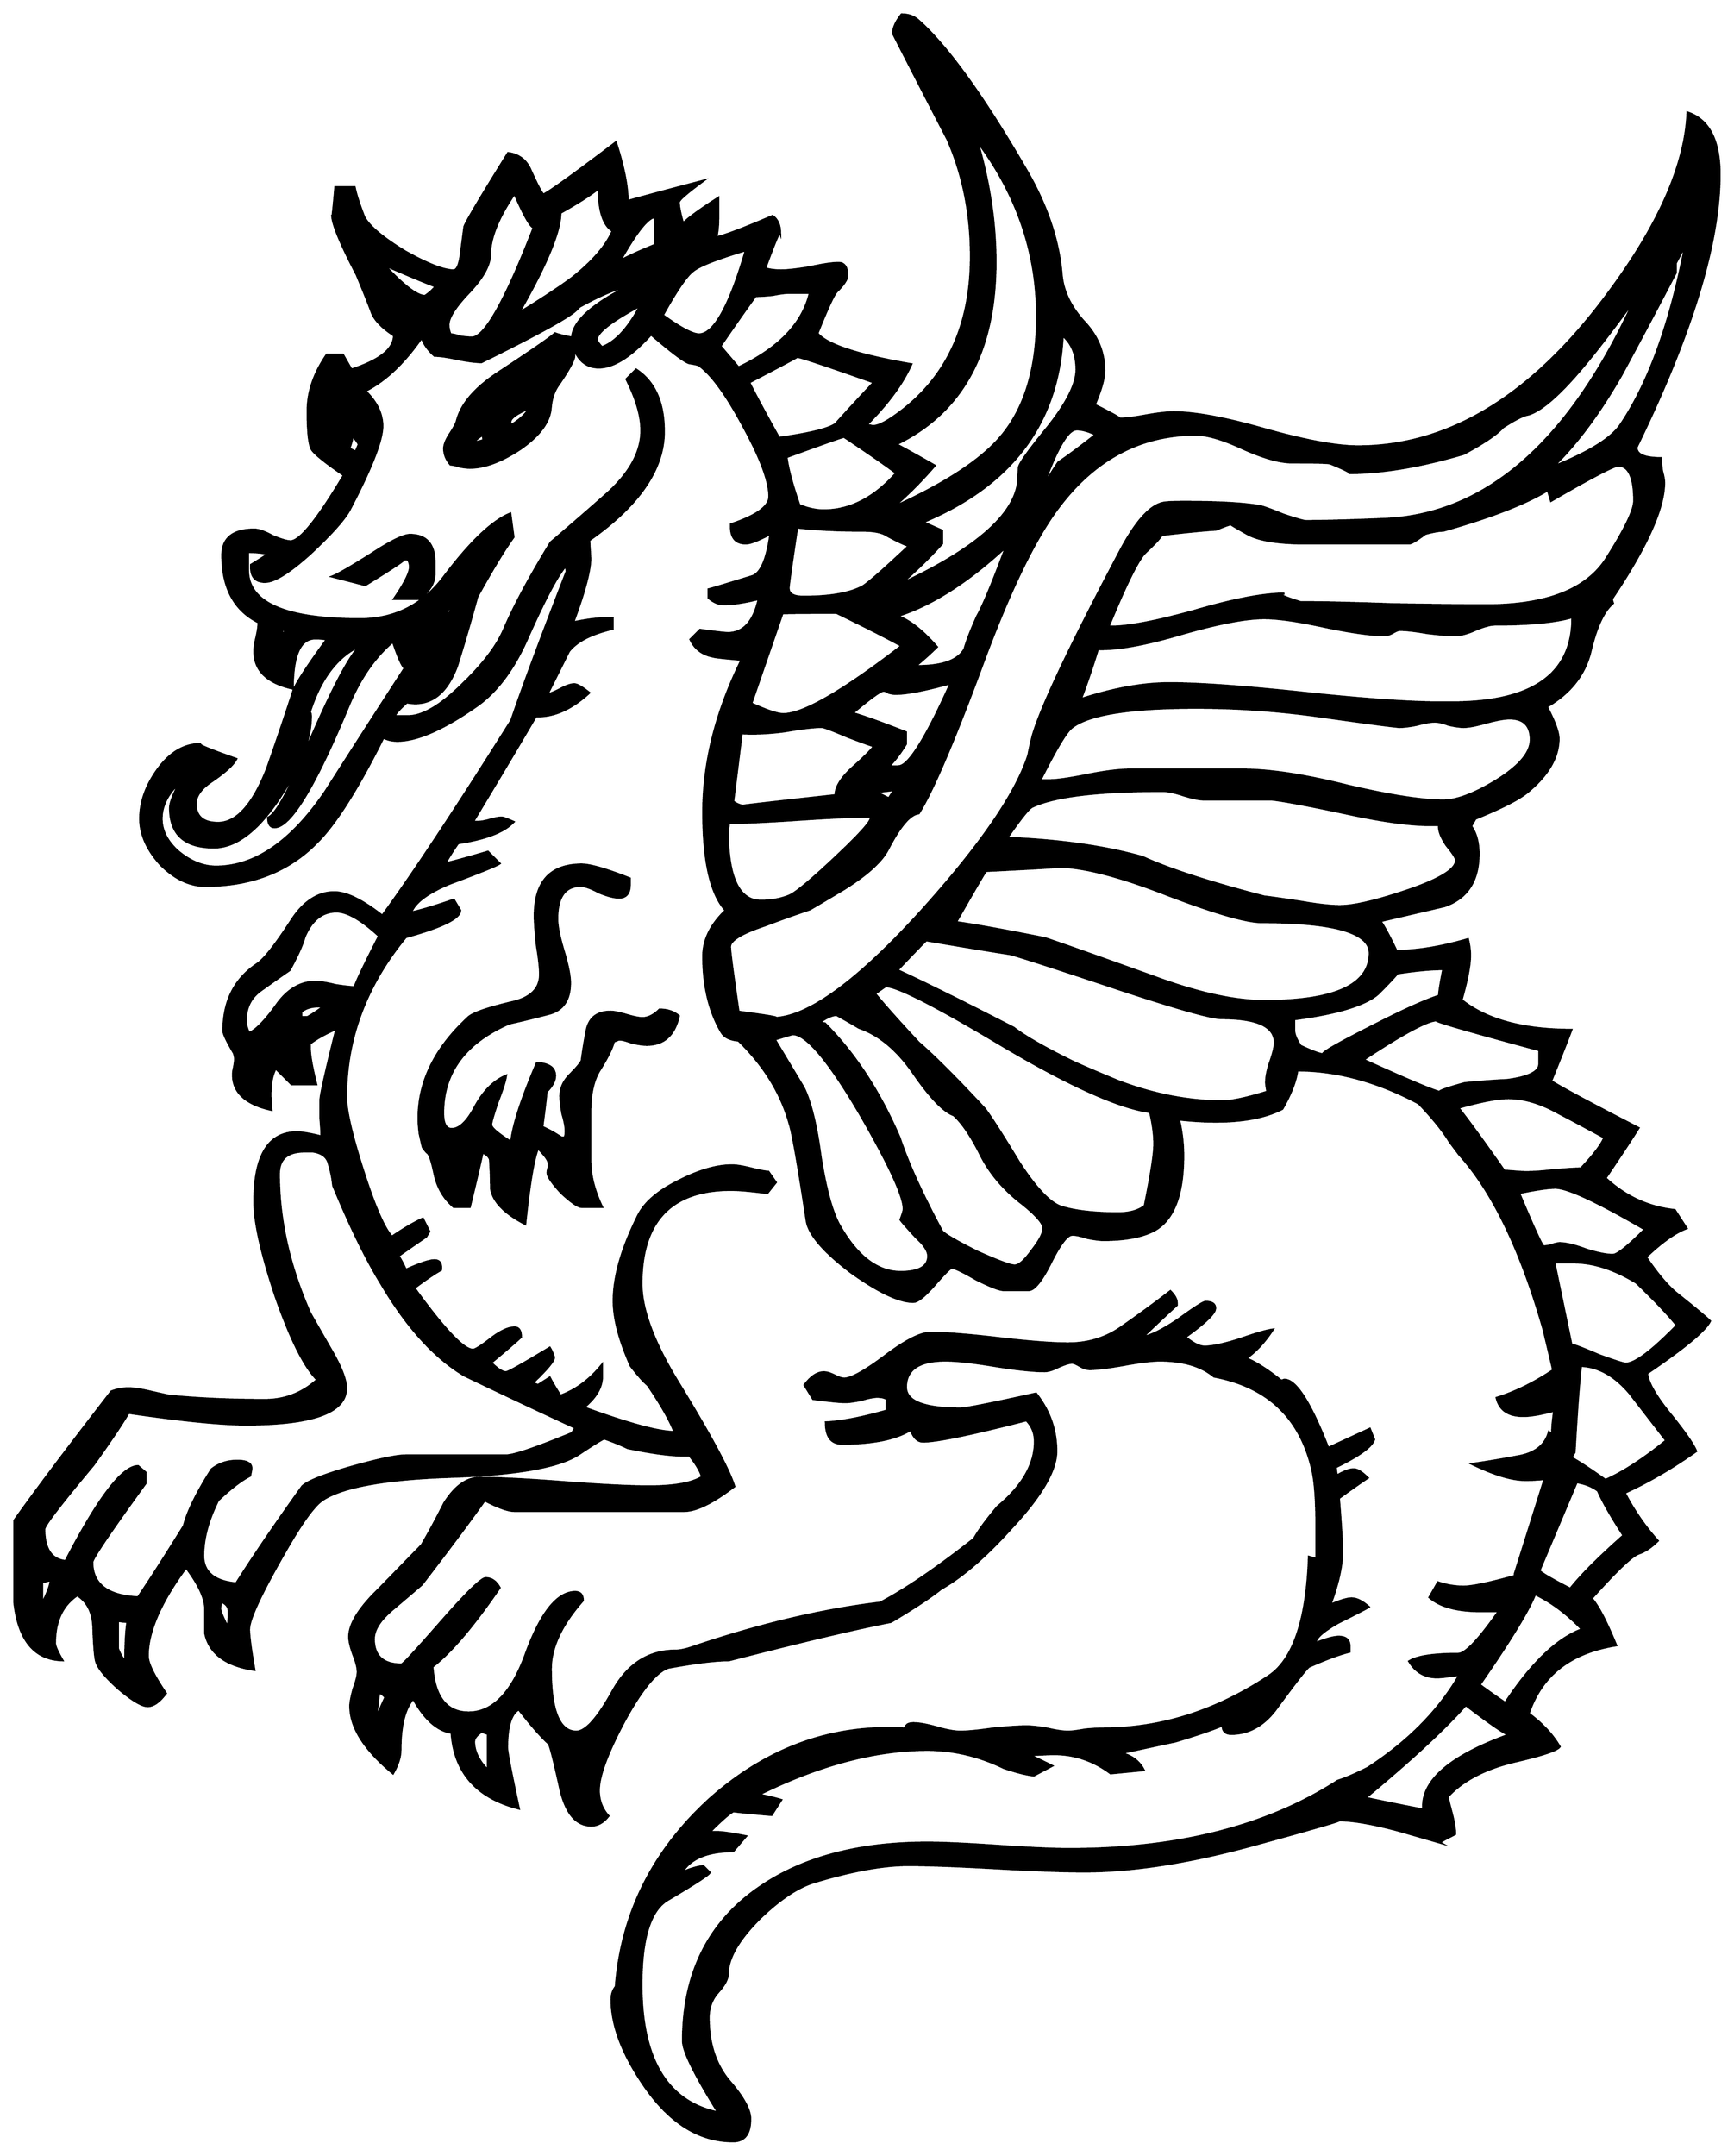 


\begin{tikzpicture}[y=0.80pt, x=0.80pt, yscale=-1.0, xscale=1.0, inner sep=0pt, outer sep=0pt]
\begin{scope}[shift={(100.0,1705.0)},nonzero rule]
  \path[draw=.,fill=.,line width=1.600pt] (1658.0,-1428.0) ..
    controls (1658.0,-1364.0) and (1632.0,-1278.667) ..
    (1580.0,-1172.0) .. controls (1580.0,-1165.333) and
    (1587.667,-1162.0) .. (1603.0,-1162.0) .. controls
    (1603.0,-1159.333) and (1603.333,-1155.333) .. (1604.0,-1150.0) ..
    controls (1605.333,-1145.333) and (1606.0,-1141.667) ..
    (1606.0,-1139.0) .. controls (1606.0,-1115.0) and
    (1589.667,-1078.667) .. (1557.0,-1030.0) .. controls
    (1557.0,-1029.333) and (1557.333,-1028.0) .. (1558.0,-1026.0) ..
    controls (1549.333,-1018.667) and (1542.333,-1003.667) ..
    (1537.0,-981.0) .. controls (1531.667,-959.0) and
    (1518.0,-941.667) .. (1496.0,-929.0) .. controls
    (1503.333,-915.0) and (1507.0,-905.0) .. (1507.0,-899.0) ..
    controls (1507.0,-881.667) and (1497.333,-865.0) ..
    (1478.0,-849.0) .. controls (1470.0,-842.333) and
    (1453.667,-834.0) .. (1429.0,-824.0) -- (1425.0,-817.0) ..
    controls (1429.667,-810.333) and (1432.0,-801.667) ..
    (1432.0,-791.0) .. controls (1432.0,-765.667) and
    (1421.333,-749.333) .. (1400.0,-742.0) .. controls
    (1380.0,-737.333) and (1360.0,-732.667) .. (1340.0,-728.0) ..
    controls (1344.0,-722.0) and (1349.0,-712.667) ..
    (1355.0,-700.0) .. controls (1374.333,-700.0) and
    (1396.667,-703.667) .. (1422.0,-711.0) .. controls
    (1423.333,-705.667) and (1424.0,-700.667) .. (1424.0,-696.0) ..
    controls (1424.0,-686.667) and (1421.333,-672.667) ..
    (1416.0,-654.0) .. controls (1439.333,-635.333) and
    (1473.667,-626.0) .. (1519.0,-626.0) .. controls
    (1515.0,-615.333) and (1508.667,-599.333) .. (1500.0,-578.0) ..
    controls (1509.333,-572.0) and (1536.667,-557.333) ..
    (1582.0,-534.0) .. controls (1575.333,-523.333) and
    (1565.0,-507.667) .. (1551.0,-487.0) .. controls
    (1569.667,-469.667) and (1591.333,-459.667) .. (1616.0,-457.0) --
    (1627.0,-440.0) .. controls (1616.333,-436.0) and
    (1603.667,-427.0) .. (1589.0,-413.0) .. controls
    (1600.333,-396.333) and (1610.333,-384.667) .. (1619.0,-378.0) ..
    controls (1635.667,-364.667) and (1645.667,-356.333) ..
    (1649.0,-353.0) .. controls (1645.0,-344.333) and
    (1625.333,-328.0) .. (1590.0,-304.0) .. controls
    (1590.667,-296.0) and (1597.333,-284.0) .. (1610.0,-268.0) ..
    controls (1624.667,-250.0) and (1633.333,-237.667) ..
    (1636.0,-231.0) .. controls (1613.333,-215.0) and
    (1591.0,-202.0) .. (1569.0,-192.0) .. controls
    (1577.667,-175.333) and (1588.0,-160.333) .. (1600.0,-147.0) ..
    controls (1594.0,-141.0) and (1588.0,-137.0) ..
    (1582.0,-135.0) .. controls (1576.0,-133.0) and
    (1561.333,-119.0) .. (1538.0,-93.0) .. controls (1544.0,-86.333)
    and (1551.667,-71.667) .. (1561.0,-49.0) .. controls
    (1518.333,-42.333) and (1491.0,-21.0) .. (1479.0,15.0) ..
    controls (1491.667,24.333) and (1501.333,34.667) .. (1508.0,46.0) ..
    controls (1506.0,49.333) and (1492.0,54.0) .. (1466.0,60.0) ..
    controls (1438.0,66.667) and (1417.0,77.667) .. (1403.0,93.0) ..
    controls (1403.667,96.333) and (1405.0,101.667) .. (1407.0,109.0)
    .. controls (1409.0,117.0) and (1410.0,123.333) ..
    (1410.0,128.0) .. controls (1399.333,133.333) and (1394.667,136.0)
    .. (1396.0,136.0) .. controls (1396.0,136.0) and
    (1383.333,132.333) .. (1358.0,125.0) .. controls (1333.333,118.333)
    and (1314.333,115.0) .. (1301.0,115.0) .. controls
    (1304.333,115.0) and (1278.0,122.667) .. (1222.0,138.0) ..
    controls (1161.333,154.667) and (1108.0,163.0) .. (1062.0,163.0)
    .. controls (1043.333,163.0) and (1015.667,162.0) ..
    (979.0,160.0) .. controls (943.0,158.0) and (915.667,157.0) ..
    (897.0,157.0) .. controls (873.667,157.0) and (844.333,162.333) ..
    (809.0,173.0) .. controls (793.667,177.667) and (776.667,189.0) ..
    (758.0,207.0) .. controls (738.0,227.0) and (728.0,244.333) ..
    (728.0,259.0) .. controls (728.0,263.667) and (725.0,269.333) ..
    (719.0,276.0) .. controls (713.0,282.667) and (710.0,290.667) ..
    (710.0,300.0) .. controls (710.0,324.0) and (716.333,343.667) ..
    (729.0,359.0) .. controls (742.333,374.333) and (749.0,386.333) ..
    (749.0,395.0) .. controls (749.0,409.0) and (743.667,416.0) ..
    (733.0,416.0) .. controls (701.0,416.0) and (673.0,398.333) ..
    (649.0,363.0) .. controls (629.0,333.667) and (619.0,307.0) ..
    (619.0,283.0) .. controls (619.0,278.333) and (620.333,274.333) ..
    (623.0,271.0) .. controls (628.333,202.333) and (657.667,143.667) ..
    (711.0,95.0) .. controls (765.0,47.0) and (826.0,25.0) ..
    (894.0,29.0) .. controls (894.667,25.667) and (897.333,24.0) ..
    (902.0,24.0) .. controls (907.333,24.0) and (914.667,25.333) ..
    (924.0,28.0) .. controls (933.333,30.667) and (940.667,32.0) ..
    (946.0,32.0) .. controls (952.667,32.0) and (963.0,31.0) ..
    (977.0,29.0) .. controls (991.0,27.667) and (1001.333,27.0) ..
    (1008.0,27.0) .. controls (1012.667,27.0) and (1019.0,27.667) ..
    (1027.0,29.0) .. controls (1035.667,31.0) and (1042.333,32.0) ..
    (1047.0,32.0) .. controls (1050.333,32.0) and (1055.667,31.333) ..
    (1063.0,30.0) .. controls (1070.333,29.333) and (1076.0,29.0) ..
    (1080.0,29.0) .. controls (1134.0,29.0) and (1185.667,12.667) ..
    (1235.0,-20.0) .. controls (1258.333,-35.333) and (1271.0,-72.667)
    .. (1273.0,-132.0) -- (1280.0,-130.0) -- (1280.0,-160.0) ..
    controls (1280.0,-184.667) and (1278.667,-202.667) ..
    (1276.0,-214.0) .. controls (1264.667,-262.667) and
    (1234.0,-291.667) .. (1184.0,-301.0) .. controls
    (1172.0,-311.0) and (1155.0,-316.0) .. (1133.0,-316.0) ..
    controls (1125.667,-316.0) and (1114.667,-314.667) ..
    (1100.0,-312.0) .. controls (1085.333,-309.333) and
    (1074.333,-308.0) .. (1067.0,-308.0) .. controls
    (1064.333,-308.0) and (1061.333,-309.0) .. (1058.0,-311.0) ..
    controls (1054.667,-313.0) and (1052.333,-314.0) ..
    (1051.0,-314.0) .. controls (1048.333,-314.0) and
    (1044.0,-312.667) .. (1038.0,-310.0) .. controls
    (1032.667,-307.333) and (1028.333,-306.0) .. (1025.0,-306.0) ..
    controls (1014.333,-306.0) and (998.667,-307.667) ..
    (978.0,-311.0) .. controls (958.0,-314.333) and (942.667,-316.0)
    .. (932.0,-316.0) .. controls (907.333,-316.0) and
    (895.0,-307.667) .. (895.0,-291.0) .. controls (895.0,-277.667)
    and (912.0,-271.0) .. (946.0,-271.0) .. controls
    (951.333,-271.0) and (975.0,-275.667) .. (1017.0,-285.0) ..
    controls (1029.667,-269.0) and (1036.0,-251.0) ..
    (1036.0,-231.0) .. controls (1036.0,-213.0) and
    (1022.0,-189.0) .. (994.0,-159.0) .. controls (970.0,-132.333)
    and (948.0,-113.333) .. (928.0,-102.0) .. controls
    (918.0,-94.0) and (902.333,-83.667) .. (881.0,-71.0) .. controls
    (847.0,-64.333) and (796.333,-52.333) .. (729.0,-35.0) .. controls
    (716.333,-35.0) and (697.333,-32.667) .. (672.0,-28.0) .. controls
    (660.667,-24.0) and (647.0,-7.333) .. (631.0,22.0) .. controls
    (615.0,52.0) and (607.0,73.667) .. (607.0,87.0) .. controls
    (607.0,96.333) and (610.0,104.333) .. (616.0,111.0) .. controls
    (611.333,117.0) and (606.0,120.0) .. (600.0,120.0) .. controls
    (586.0,120.0) and (576.333,108.667) .. (571.0,86.0) .. controls
    (565.0,58.667) and (561.333,44.333) .. (560.0,43.0) .. controls
    (552.667,36.333) and (543.333,25.667) .. (532.0,11.0) .. controls
    (524.667,15.0) and (521.0,27.0) .. (521.0,47.0) .. controls
    (521.0,51.0) and (524.667,70.0) .. (532.0,104.0) .. controls
    (492.667,94.0) and (471.667,70.333) .. (469.0,33.0) .. controls
    (455.667,31.0) and (443.667,20.333) .. (433.0,1.0) .. controls
    (425.0,10.333) and (421.0,26.333) .. (421.0,49.0) .. controls
    (421.0,55.667) and (418.667,63.0) .. (414.0,71.0) .. controls
    (387.333,49.0) and (374.0,28.0) .. (374.0,8.0) .. controls
    (374.0,4.667) and (375.0,-0.667) .. (377.0,-8.0) .. controls
    (379.667,-15.333) and (381.0,-20.667) .. (381.0,-24.0) .. controls
    (381.0,-28.0) and (379.667,-33.333) .. (377.0,-40.0) .. controls
    (374.333,-47.333) and (373.0,-53.0) .. (373.0,-57.0) .. controls
    (373.0,-69.0) and (382.333,-84.0) .. (401.0,-102.0) ..
    controls (426.333,-128.0) and (439.667,-141.667) .. (441.0,-143.0)
    .. controls (448.333,-155.667) and (455.333,-168.667) ..
    (462.0,-182.0) .. controls (472.0,-198.0) and (483.0,-206.0)
    .. (495.0,-206.0) .. controls (513.0,-206.0) and
    (539.333,-204.667) .. (574.0,-202.0) .. controls (609.333,-199.333)
    and (636.0,-198.0) .. (654.0,-198.0) .. controls
    (678.0,-198.0) and (694.667,-201.0) .. (704.0,-207.0) ..
    controls (702.0,-213.0) and (698.0,-219.667) .. (692.0,-227.0)
    .. controls (678.667,-226.333) and (659.333,-228.667) ..
    (634.0,-234.0) .. controls (628.667,-236.667) and (621.333,-239.667)
    .. (612.0,-243.0) .. controls (608.0,-241.0) and
    (600.0,-236.0) .. (588.0,-228.0) .. controls (569.333,-216.0)
    and (529.667,-209.0) .. (469.0,-207.0) .. controls
    (408.333,-205.0) and (368.333,-198.0) .. (349.0,-186.0) ..
    controls (341.0,-181.333) and (329.0,-165.0) .. (313.0,-137.0)
    .. controls (290.333,-97.667) and (279.0,-73.333) .. (279.0,-64.0)
    .. controls (279.0,-58.0) and (280.667,-45.333) .. (284.0,-26.0)
    .. controls (257.333,-30.0) and (242.0,-41.333) .. (238.0,-60.0)
    .. controls (238.0,-60.0) and (238.0,-67.667) .. (238.0,-83.0)
    .. controls (238.0,-93.0) and (232.0,-106.0) ..
    (220.0,-122.0) .. controls (196.0,-89.333) and (184.0,-61.667)
    .. (184.0,-39.0) .. controls (184.0,-32.333) and (189.667,-20.667)
    .. (201.0,-4.0) .. controls (195.0,4.0) and (189.333,8.0) ..
    (184.0,8.0) .. controls (178.667,8.0) and (169.667,2.667) ..
    (157.0,-8.0) .. controls (145.0,-18.667) and (138.0,-27.0) ..
    (136.0,-33.0) .. controls (134.667,-36.333) and (133.667,-47.667) ..
    (133.0,-67.0) .. controls (132.333,-80.333) and (127.333,-90.0) ..
    (118.0,-96.0) .. controls (104.0,-86.667) and (97.0,-71.667) ..
    (97.0,-51.0) .. controls (97.0,-48.333) and (99.333,-43.0) ..
    (104.0,-35.0) .. controls (78.0,-35.667) and (63.0,-53.667) ..
    (59.0,-89.0) .. controls (59.0,-86.333) and (59.0,-112.0) ..
    (59.0,-166.0) .. controls (78.333,-193.333) and (108.667,-233.667)
    .. (150.0,-287.0) .. controls (155.333,-289.0) and
    (160.667,-290.0) .. (166.0,-290.0) .. controls (170.667,-290.0)
    and (177.333,-289.0) .. (186.0,-287.0) .. controls
    (194.667,-285.0) and (200.667,-283.667) .. (204.0,-283.0) ..
    controls (231.333,-280.333) and (261.333,-279.0) .. (294.0,-279.0)
    .. controls (312.667,-279.0) and (329.0,-285.333) ..
    (343.0,-298.0) .. controls (331.0,-310.0) and (318.0,-336.0)
    .. (304.0,-376.0) .. controls (290.667,-416.0) and
    (284.0,-445.667) .. (284.0,-465.0) .. controls (284.0,-508.333)
    and (297.333,-530.0) .. (324.0,-530.0) .. controls
    (328.667,-530.0) and (336.333,-528.667) .. (347.0,-526.0) ..
    controls (347.0,-529.333) and (346.667,-535.0) .. (346.0,-543.0)
    .. controls (346.0,-550.333) and (346.0,-556.0) ..
    (346.0,-560.0) .. controls (346.0,-564.667) and (351.0,-587.0)
    .. (361.0,-627.0) .. controls (350.333,-622.333) and
    (342.0,-617.667) .. (336.0,-613.0) -- (336.0,-609.0) ..
    controls (336.0,-602.333) and (338.0,-591.0) .. (342.0,-575.0)
    -- (319.0,-575.0) -- (304.0,-590.0) .. controls
    (299.333,-581.333) and (298.0,-568.333) .. (300.0,-551.0) ..
    controls (276.0,-556.333) and (264.0,-567.333) .. (264.0,-584.0)
    .. controls (264.0,-586.0) and (264.333,-588.333) ..
    (265.0,-591.0) .. controls (265.667,-594.333) and (266.0,-597.0)
    .. (266.0,-599.0) .. controls (266.0,-599.667) and
    (265.667,-601.333) .. (265.0,-604.0) .. controls (258.333,-615.333)
    and (255.0,-622.333) .. (255.0,-625.0) .. controls
    (255.0,-653.0) and (265.667,-674.0) .. (287.0,-688.0) ..
    controls (293.667,-692.667) and (304.333,-706.333) .. (319.0,-729.0)
    .. controls (330.333,-746.333) and (343.667,-755.0) ..
    (359.0,-755.0) .. controls (370.333,-755.0) and (385.333,-747.667)
    .. (404.0,-733.0) .. controls (432.667,-772.333) and
    (473.0,-833.333) .. (525.0,-916.0) .. controls (535.667,-947.333)
    and (553.0,-994.0) .. (577.0,-1056.0) -- (576.0,-1061.0) ..
    controls (568.0,-1051.667) and (556.0,-1029.0) ..
    (540.0,-993.0) .. controls (527.333,-964.333) and (511.667,-943.333)
    .. (493.0,-930.0) .. controls (461.667,-908.0) and
    (436.667,-897.0) .. (418.0,-897.0) .. controls (413.333,-897.0)
    and (409.0,-898.0) .. (405.0,-900.0) .. controls
    (381.0,-852.0) and (360.333,-819.333) .. (343.0,-802.0) ..
    controls (316.333,-774.667) and (281.333,-761.0) .. (238.0,-761.0)
    .. controls (223.333,-761.0) and (209.333,-767.667) ..
    (196.0,-781.0) .. controls (183.333,-795.0) and (177.0,-809.333)
    .. (177.0,-824.0) .. controls (177.0,-840.0) and
    (182.667,-855.667) .. (194.0,-871.0) .. controls (205.333,-886.333)
    and (218.667,-894.0) .. (234.0,-894.0) .. controls
    (229.333,-894.0) and (240.333,-889.333) .. (267.0,-880.0) ..
    controls (264.333,-874.667) and (256.667,-867.667) .. (244.0,-859.0)
    .. controls (234.0,-852.333) and (229.0,-845.333) ..
    (229.0,-838.0) .. controls (229.0,-826.0) and (236.0,-820.0)
    .. (250.0,-820.0) .. controls (267.333,-820.0) and
    (282.667,-837.0) .. (296.0,-871.0) .. controls (304.667,-895.667)
    and (313.0,-920.333) .. (321.0,-945.0) .. controls
    (325.0,-953.667) and (335.333,-969.333) .. (352.0,-992.0) ..
    controls (349.333,-992.667) and (345.667,-993.0) .. (341.0,-993.0)
    .. controls (327.0,-993.0) and (320.0,-977.333) ..
    (320.0,-946.0) .. controls (296.0,-951.333) and (284.0,-963.0)
    .. (284.0,-981.0) .. controls (284.0,-984.333) and
    (284.667,-988.667) .. (286.0,-994.0) .. controls (287.333,-1000.0)
    and (288.0,-1004.667) .. (288.0,-1008.0) .. controls
    (265.333,-1019.333) and (254.0,-1040.333) .. (254.0,-1071.0) ..
    controls (254.0,-1087.0) and (264.0,-1095.0) ..
    (284.0,-1095.0) .. controls (288.0,-1095.0) and
    (293.667,-1093.0) .. (301.0,-1089.0) .. controls
    (309.0,-1085.667) and (314.667,-1084.0) .. (318.0,-1084.0) ..
    controls (326.667,-1084.0) and (343.333,-1104.667) ..
    (368.0,-1146.0) .. controls (351.333,-1157.333) and
    (341.333,-1165.333) .. (338.0,-1170.0) .. controls
    (335.333,-1174.667) and (334.0,-1186.667) .. (334.0,-1206.0) ..
    controls (334.0,-1224.0) and (340.0,-1241.667) ..
    (352.0,-1259.0) -- (367.0,-1259.0) -- (375.0,-1245.0) ..
    controls (401.667,-1253.667) and (415.0,-1264.333) ..
    (415.0,-1277.0) .. controls (403.667,-1284.333) and
    (396.667,-1291.667) .. (394.0,-1299.0) .. controls
    (391.333,-1306.333) and (386.667,-1318.0) .. (380.0,-1334.0) ..
    controls (364.667,-1363.333) and (357.0,-1382.0) ..
    (357.0,-1390.0) .. controls (357.0,-1384.667) and
    (358.0,-1393.333) .. (360.0,-1416.0) -- (378.0,-1416.0) ..
    controls (379.333,-1409.333) and (382.333,-1400.0) ..
    (387.0,-1388.0) .. controls (391.667,-1379.333) and
    (404.333,-1368.667) .. (425.0,-1356.0) .. controls
    (446.333,-1344.0) and (461.667,-1338.0) .. (471.0,-1338.0) ..
    controls (474.333,-1338.0) and (476.667,-1344.0) ..
    (478.0,-1356.0) .. controls (480.0,-1371.333) and
    (481.0,-1379.0) .. (481.0,-1379.0) .. controls
    (483.0,-1384.333) and (496.667,-1407.333) .. (522.0,-1448.0) ..
    controls (532.0,-1446.667) and (539.0,-1441.333) ..
    (543.0,-1432.0) .. controls (549.0,-1418.667) and
    (553.0,-1411.0) .. (555.0,-1409.0) .. controls
    (561.667,-1412.333) and (584.333,-1428.667) .. (623.0,-1458.0) ..
    controls (630.333,-1435.333) and (634.0,-1417.0) ..
    (634.0,-1403.0) .. controls (650.667,-1407.667) and
    (674.333,-1414.0) .. (705.0,-1422.0) .. controls
    (689.667,-1410.667) and (682.0,-1404.0) .. (682.0,-1402.0) ..
    controls (682.0,-1398.0) and (683.333,-1391.333) ..
    (686.0,-1382.0) .. controls (691.333,-1387.333) and
    (702.333,-1395.333) .. (719.0,-1406.0) -- (719.0,-1389.0) ..
    controls (719.0,-1379.667) and (718.333,-1373.0) ..
    (717.0,-1369.0) .. controls (724.333,-1370.333) and
    (742.0,-1377.0) .. (770.0,-1389.0) .. controls
    (774.667,-1385.667) and (777.0,-1380.333) .. (777.0,-1373.0) ..
    controls (777.0,-1376.333) and (772.333,-1365.333) ..
    (763.0,-1340.0) .. controls (767.0,-1338.667) and
    (772.0,-1338.0) .. (778.0,-1338.0) .. controls
    (784.0,-1338.0) and (793.0,-1339.0) .. (805.0,-1341.0) ..
    controls (817.0,-1343.667) and (826.0,-1345.0) ..
    (832.0,-1345.0) .. controls (837.333,-1345.0) and
    (840.0,-1341.0) .. (840.0,-1333.0) .. controls
    (840.0,-1329.667) and (836.667,-1324.667) .. (830.0,-1318.0) ..
    controls (827.333,-1315.333) and (821.333,-1302.333) ..
    (812.0,-1279.0) .. controls (820.667,-1268.333) and
    (850.0,-1258.667) .. (900.0,-1250.0) .. controls
    (892.0,-1232.0) and (878.0,-1213.0) .. (858.0,-1193.0) ..
    controls (859.333,-1193.0) and (861.333,-1192.667) ..
    (864.0,-1192.0) .. controls (868.667,-1192.0) and
    (875.667,-1195.333) .. (885.0,-1202.0) .. controls
    (932.333,-1235.333) and (956.0,-1285.0) .. (956.0,-1351.0) ..
    controls (956.0,-1391.0) and (948.667,-1427.667) ..
    (934.0,-1461.0) .. controls (916.667,-1494.333) and
    (899.667,-1527.333) .. (883.0,-1560.0) .. controls
    (883.0,-1565.333) and (885.667,-1571.333) .. (891.0,-1578.0) ..
    controls (897.0,-1578.0) and (902.0,-1576.333) ..
    (906.0,-1573.0) .. controls (933.333,-1549.0) and
    (967.333,-1502.0) .. (1008.0,-1432.0) .. controls
    (1027.333,-1398.667) and (1038.333,-1366.0) .. (1041.0,-1334.0) ..
    controls (1042.333,-1318.667) and (1049.333,-1304.0) ..
    (1062.0,-1290.0) .. controls (1074.667,-1276.667) and
    (1081.0,-1261.333) .. (1081.0,-1244.0) .. controls
    (1081.0,-1236.667) and (1078.0,-1226.0) .. (1072.0,-1212.0) ..
    controls (1089.333,-1203.333) and (1097.0,-1199.0) ..
    (1095.0,-1199.0) .. controls (1101.0,-1199.0) and
    (1109.333,-1200.0) .. (1120.0,-1202.0) .. controls
    (1131.333,-1204.0) and (1140.0,-1205.0) .. (1146.0,-1205.0) ..
    controls (1166.0,-1205.0) and (1194.667,-1199.667) ..
    (1232.0,-1189.0) .. controls (1270.0,-1178.333) and
    (1299.0,-1173.0) .. (1319.0,-1173.0) .. controls
    (1405.667,-1173.0) and (1484.667,-1222.0) .. (1556.0,-1320.0) ..
    controls (1602.0,-1382.667) and (1626.0,-1438.0) ..
    (1628.0,-1486.0) .. controls (1648.0,-1479.333) and
    (1658.0,-1460.0) .. (1658.0,-1428.0) --
    cycle(1626.0,-1362.0) -- (1617.0,-1345.0) --
    (1617.0,-1336.0) .. controls (1600.333,-1304.0) and
    (1583.333,-1272.0) .. (1566.0,-1240.0) .. controls
    (1545.333,-1204.0) and (1524.0,-1175.333) .. (1502.0,-1154.0) ..
    controls (1535.333,-1167.333) and (1556.333,-1180.333) ..
    (1565.0,-1193.0) .. controls (1591.667,-1232.333) and
    (1612.0,-1288.667) .. (1626.0,-1362.0) --
    cycle(1578.0,-1122.0) .. controls (1578.0,-1144.0) and
    (1573.0,-1155.0) .. (1563.0,-1155.0) .. controls
    (1559.0,-1155.0) and (1538.0,-1144.0) .. (1500.0,-1122.0) --
    (1497.0,-1132.0) .. controls (1476.333,-1119.333) and
    (1443.667,-1106.667) .. (1399.0,-1094.0) .. controls
    (1395.0,-1094.0) and (1389.333,-1093.0) .. (1382.0,-1091.0) ..
    controls (1374.0,-1085.0) and (1369.0,-1082.0) ..
    (1367.0,-1082.0) -- (1270.0,-1082.0) .. controls
    (1244.0,-1082.0) and (1225.667,-1085.0) .. (1215.0,-1091.0) ..
    controls (1204.333,-1097.0) and (1199.333,-1100.0) ..
    (1200.0,-1100.0) .. controls (1198.667,-1100.0) and
    (1194.0,-1098.333) .. (1186.0,-1095.0) .. controls
    (1174.667,-1094.333) and (1157.667,-1092.667) .. (1135.0,-1090.0) ..
    controls (1132.333,-1086.0) and (1127.333,-1080.667) ..
    (1120.0,-1074.0) .. controls (1113.333,-1068.0) and
    (1101.667,-1044.667) .. (1085.0,-1004.0) -- (1088.0,-1004.0) ..
    controls (1104.0,-1004.0) and (1130.0,-1009.0) ..
    (1166.0,-1019.0) .. controls (1202.667,-1029.667) and
    (1230.667,-1035.0) .. (1250.0,-1035.0) .. controls
    (1242.667,-1035.0) and (1247.667,-1032.333) .. (1265.0,-1027.0) ..
    controls (1284.333,-1027.0) and (1313.333,-1026.333) ..
    (1352.0,-1025.0) .. controls (1390.667,-1024.333) and
    (1419.667,-1024.0) .. (1439.0,-1024.0) .. controls
    (1495.667,-1024.0) and (1533.333,-1038.667) .. (1552.0,-1068.0) ..
    controls (1569.333,-1095.333) and (1578.0,-1113.333) ..
    (1578.0,-1122.0) -- cycle(1520.0,-1012.0) --
    (1520.0,-1013.0) .. controls (1504.667,-1008.333) and
    (1480.333,-1006.0) .. (1447.0,-1006.0) .. controls
    (1443.0,-1006.0) and (1437.0,-1004.333) .. (1429.0,-1001.0) ..
    controls (1421.667,-997.667) and (1415.333,-996.0) ..
    (1410.0,-996.0) .. controls (1404.0,-996.0) and
    (1395.333,-996.667) .. (1384.0,-998.0) .. controls
    (1372.667,-1000.0) and (1364.0,-1001.0) .. (1358.0,-1001.0) ..
    controls (1356.667,-1001.0) and (1354.333,-1000.0) ..
    (1351.0,-998.0) .. controls (1348.333,-996.667) and
    (1346.0,-996.0) .. (1344.0,-996.0) .. controls
    (1331.333,-996.0) and (1312.333,-998.667) .. (1287.0,-1004.0) ..
    controls (1262.333,-1009.333) and (1243.667,-1012.0) ..
    (1231.0,-1012.0) .. controls (1213.667,-1012.0) and
    (1187.667,-1007.0) .. (1153.0,-997.0) .. controls
    (1119.0,-987.0) and (1093.0,-982.333) .. (1075.0,-983.0) ..
    controls (1069.667,-965.667) and (1064.333,-950.0) ..
    (1059.0,-936.0) .. controls (1089.667,-946.0) and
    (1117.333,-951.0) .. (1142.0,-951.0) .. controls
    (1170.0,-951.0) and (1212.0,-948.0) .. (1268.0,-942.0) ..
    controls (1324.667,-936.0) and (1367.0,-933.0) ..
    (1395.0,-933.0) -- (1407.0,-933.0) .. controls
    (1482.333,-933.0) and (1520.0,-959.333) .. (1520.0,-1012.0) --
    cycle(1018.0,-1295.0) .. controls (1018.0,-1354.333) and
    (999.333,-1409.0) .. (962.0,-1459.0) .. controls
    (973.333,-1420.333) and (979.0,-1382.667) .. (979.0,-1346.0) ..
    controls (979.0,-1262.0) and (948.0,-1205.0) ..
    (886.0,-1175.0) .. controls (896.0,-1169.667) and
    (908.0,-1163.0) .. (922.0,-1155.0) .. controls
    (909.333,-1140.333) and (896.333,-1127.333) .. (883.0,-1116.0) ..
    controls (931.667,-1138.0) and (965.333,-1160.0) ..
    (984.0,-1182.0) .. controls (1006.667,-1208.667) and
    (1018.0,-1246.333) .. (1018.0,-1295.0) --
    cycle(1073.0,-1184.0) .. controls (1066.333,-1187.333) and
    (1060.333,-1189.0) .. (1055.0,-1189.0) .. controls
    (1046.333,-1189.0) and (1035.0,-1168.667) .. (1021.0,-1128.0) ..
    controls (1023.667,-1135.333) and (1029.333,-1145.333) ..
    (1038.0,-1158.0) .. controls (1046.0,-1163.333) and
    (1057.667,-1172.0) .. (1073.0,-1184.0) -- cycle(1481.0,-898.0)
    .. controls (1481.0,-911.333) and (1474.333,-918.0) ..
    (1461.0,-918.0) .. controls (1456.333,-918.0) and
    (1449.0,-916.667) .. (1439.0,-914.0) .. controls
    (1429.667,-911.333) and (1422.667,-910.0) .. (1418.0,-910.0) ..
    controls (1414.667,-910.0) and (1410.0,-910.667) ..
    (1404.0,-912.0) .. controls (1398.667,-914.0) and
    (1394.333,-915.0) .. (1391.0,-915.0) .. controls
    (1387.0,-915.0) and (1381.333,-914.0) .. (1374.0,-912.0) ..
    controls (1367.333,-910.667) and (1362.0,-910.0) ..
    (1358.0,-910.0) .. controls (1354.667,-910.0) and
    (1329.333,-913.333) .. (1282.0,-920.0) .. controls
    (1244.0,-925.333) and (1205.667,-928.0) .. (1167.0,-928.0) ..
    controls (1104.333,-928.0) and (1065.333,-921.667) ..
    (1050.0,-909.0) .. controls (1044.667,-904.333) and
    (1035.0,-888.0) .. (1021.0,-860.0) -- (1030.0,-860.0) ..
    controls (1036.667,-860.0) and (1048.333,-861.667) ..
    (1065.0,-865.0) .. controls (1081.667,-868.333) and
    (1095.0,-870.0) .. (1105.0,-870.0) -- (1211.0,-870.0) ..
    controls (1236.333,-870.0) and (1269.0,-865.0) ..
    (1309.0,-855.0) .. controls (1349.0,-845.667) and
    (1379.0,-841.0) .. (1399.0,-841.0) .. controls
    (1411.667,-841.0) and (1428.333,-847.333) .. (1449.0,-860.0) ..
    controls (1470.333,-873.333) and (1481.0,-886.0) ..
    (1481.0,-898.0) -- cycle(1055.0,-1245.0) .. controls
    (1055.0,-1259.0) and (1050.667,-1269.667) .. (1042.0,-1277.0) ..
    controls (1038.0,-1195.0) and (994.333,-1136.667) ..
    (911.0,-1102.0) -- (929.0,-1094.0) -- (929.0,-1082.0) ..
    controls (917.667,-1069.333) and (904.667,-1056.667) ..
    (890.0,-1044.0) .. controls (958.667,-1076.0) and
    (995.333,-1107.333) .. (1000.0,-1138.0) .. controls
    (1000.0,-1138.667) and (1000.333,-1143.667) .. (1001.0,-1153.0) ..
    controls (1001.0,-1156.333) and (1010.0,-1169.0) ..
    (1028.0,-1191.0) .. controls (1046.0,-1213.667) and
    (1055.0,-1231.667) .. (1055.0,-1245.0) --
    cycle(1578.0,-1310.0) .. controls (1558.0,-1282.667) and
    (1542.667,-1262.667) .. (1532.0,-1250.0) .. controls
    (1509.333,-1222.667) and (1491.667,-1207.0) .. (1479.0,-1203.0) ..
    controls (1474.333,-1202.333) and (1466.333,-1198.333) ..
    (1455.0,-1191.0) .. controls (1449.0,-1184.333) and
    (1436.667,-1176.0) .. (1418.0,-1166.0) .. controls
    (1377.333,-1154.0) and (1341.333,-1148.0) .. (1310.0,-1148.0) ..
    controls (1313.333,-1148.0) and (1307.667,-1151.0) ..
    (1293.0,-1157.0) .. controls (1291.667,-1157.667) and
    (1279.667,-1158.0) .. (1257.0,-1158.0) .. controls
    (1245.667,-1158.0) and (1230.333,-1162.333) .. (1211.0,-1171.0) ..
    controls (1192.333,-1179.667) and (1177.667,-1184.0) ..
    (1167.0,-1184.0) .. controls (1115.667,-1184.0) and
    (1073.0,-1161.667) .. (1039.0,-1117.0) .. controls
    (1017.0,-1088.333) and (993.333,-1040.0) .. (968.0,-972.0) ..
    controls (940.667,-898.0) and (920.333,-850.333) .. (907.0,-829.0)
    .. controls (899.0,-828.333) and (889.333,-817.0) ..
    (878.0,-795.0) .. controls (872.0,-783.667) and (858.333,-771.333)
    .. (837.0,-758.0) .. controls (823.667,-750.0) and
    (813.0,-743.667) .. (805.0,-739.0) .. controls (791.0,-734.333)
    and (777.0,-729.333) .. (763.0,-724.0) .. controls
    (741.0,-716.667) and (730.0,-710.0) .. (730.0,-704.0) ..
    controls (730.0,-700.0) and (732.667,-679.667) .. (738.0,-643.0)
    .. controls (768.667,-639.0) and (779.333,-637.0) ..
    (770.0,-637.0) .. controls (802.0,-637.0) and (848.333,-670.333)
    .. (909.0,-737.0) .. controls (965.0,-799.0) and
    (998.667,-848.0) .. (1010.0,-884.0) .. controls
    (1010.667,-888.0) and (1012.0,-894.0) .. (1014.0,-902.0) ..
    controls (1022.0,-929.333) and (1049.667,-987.667) ..
    (1097.0,-1077.0) .. controls (1111.0,-1103.0) and
    (1124.0,-1117.333) .. (1136.0,-1120.0) .. controls
    (1138.667,-1120.667) and (1145.333,-1121.0) .. (1156.0,-1121.0) ..
    controls (1188.0,-1121.0) and (1211.667,-1119.667) ..
    (1227.0,-1117.0) .. controls (1230.333,-1116.333) and
    (1237.667,-1113.667) .. (1249.0,-1109.0) .. controls
    (1261.0,-1105.0) and (1268.0,-1103.0) .. (1270.0,-1103.0) ..
    controls (1286.667,-1103.0) and (1311.333,-1103.667) ..
    (1344.0,-1105.0) .. controls (1439.333,-1109.0) and
    (1517.333,-1177.333) .. (1578.0,-1310.0) -- cycle(716.0,-1365.0)
    -- (715.0,-1365.0) -- (714.0,-1363.0) -- (716.0,-1365.0) --
    cycle(805.0,-1317.0) -- (785.0,-1317.0) .. controls
    (781.667,-1317.0) and (776.667,-1316.333) .. (770.0,-1315.0) ..
    controls (763.333,-1314.333) and (758.0,-1314.0) ..
    (754.0,-1314.0) .. controls (746.667,-1304.0) and
    (735.667,-1288.333) .. (721.0,-1267.0) .. controls
    (725.0,-1262.333) and (730.667,-1255.667) .. (738.0,-1247.0) ..
    controls (776.0,-1265.0) and (798.333,-1288.333) ..
    (805.0,-1317.0) -- cycle(865.0,-1233.0) .. controls
    (819.667,-1249.0) and (795.667,-1257.0) .. (793.0,-1257.0) ..
    controls (793.667,-1257.0) and (778.667,-1249.0) ..
    (748.0,-1233.0) .. controls (754.0,-1221.0) and
    (763.333,-1203.667) .. (776.0,-1181.0) .. controls
    (804.667,-1185.0) and (822.333,-1189.333) .. (829.0,-1194.0) ..
    controls (841.0,-1207.333) and (853.0,-1220.333) ..
    (865.0,-1233.0) -- cycle(745.0,-1357.0) .. controls
    (718.333,-1349.0) and (702.0,-1342.667) .. (696.0,-1338.0) ..
    controls (690.0,-1334.0) and (680.333,-1320.0) ..
    (667.0,-1296.0) .. controls (683.667,-1284.0) and
    (695.0,-1278.0) .. (701.0,-1278.0) .. controls
    (715.0,-1278.0) and (729.667,-1304.333) .. (745.0,-1357.0) --
    cycle(660.0,-1362.0) .. controls (660.0,-1362.0) and
    (660.0,-1368.667) .. (660.0,-1382.0) .. controls
    (660.0,-1383.333) and (659.667,-1385.333) .. (659.0,-1388.0) ..
    controls (652.333,-1386.667) and (641.667,-1373.0) ..
    (627.0,-1347.0) .. controls (635.667,-1351.667) and
    (646.667,-1356.667) .. (660.0,-1362.0) -- cycle(1550.0,-525.0)
    .. controls (1535.333,-533.0) and (1521.0,-540.667) ..
    (1507.0,-548.0) .. controls (1490.333,-557.333) and
    (1474.667,-562.0) .. (1460.0,-562.0) .. controls
    (1450.0,-562.0) and (1434.333,-559.0) .. (1413.0,-553.0) ..
    controls (1423.0,-540.333) and (1437.333,-520.667) ..
    (1456.0,-494.0) -- (1469.0,-493.0) .. controls
    (1476.333,-492.333) and (1486.0,-492.667) .. (1498.0,-494.0) ..
    controls (1512.667,-495.333) and (1522.667,-496.0) ..
    (1528.0,-496.0) .. controls (1540.0,-508.667) and
    (1547.333,-518.333) .. (1550.0,-525.0) -- cycle(1489.0,-594.0)
    -- (1489.0,-607.0) .. controls (1419.667,-625.667) and
    (1387.667,-635.0) .. (1393.0,-635.0) .. controls
    (1384.333,-635.0) and (1361.333,-622.667) .. (1324.0,-598.0) ..
    controls (1369.333,-577.333) and (1394.333,-567.0) ..
    (1399.0,-567.0) .. controls (1390.333,-567.0) and
    (1397.0,-570.0) .. (1419.0,-576.0) .. controls
    (1432.333,-577.333) and (1445.667,-578.333) .. (1459.0,-579.0) ..
    controls (1479.0,-581.667) and (1489.0,-586.667) ..
    (1489.0,-594.0) -- cycle(1411.0,-785.0) .. controls
    (1411.0,-787.0) and (1408.0,-791.667) .. (1402.0,-799.0) ..
    controls (1396.667,-807.0) and (1394.333,-813.333) ..
    (1395.0,-818.0) -- (1387.0,-818.0) .. controls
    (1368.333,-818.0) and (1343.333,-821.333) .. (1312.0,-828.0) ..
    controls (1274.667,-836.0) and (1250.0,-840.667) ..
    (1238.0,-842.0) .. controls (1238.0,-842.0) and
    (1216.667,-842.0) .. (1174.0,-842.0) .. controls
    (1170.0,-842.0) and (1163.667,-843.333) .. (1155.0,-846.0) ..
    controls (1147.0,-848.667) and (1140.667,-850.0) ..
    (1136.0,-850.0) .. controls (1074.667,-850.0) and
    (1033.667,-845.0) .. (1013.0,-835.0) .. controls
    (1009.667,-833.0) and (1002.0,-823.333) .. (990.0,-806.0) ..
    controls (1039.333,-804.0) and (1081.667,-798.0) ..
    (1117.0,-788.0) .. controls (1141.667,-776.667) and
    (1179.667,-764.333) .. (1231.0,-751.0) .. controls
    (1237.0,-750.333) and (1248.667,-748.667) .. (1266.0,-746.0) ..
    controls (1281.333,-743.333) and (1293.333,-742.0) ..
    (1302.0,-742.0) .. controls (1314.667,-742.0) and
    (1335.0,-746.667) .. (1363.0,-756.0) .. controls
    (1395.0,-766.667) and (1411.0,-776.333) .. (1411.0,-785.0) --
    cycle(886.0,-1148.0) .. controls (875.333,-1156.0) and
    (859.0,-1167.333) .. (837.0,-1182.0) .. controls
    (835.667,-1182.0) and (817.667,-1175.667) .. (783.0,-1163.0) ..
    controls (784.333,-1152.333) and (788.333,-1137.333) ..
    (795.0,-1118.0) .. controls (803.0,-1114.667) and
    (810.667,-1113.0) .. (818.0,-1113.0) .. controls
    (842.667,-1113.0) and (865.333,-1124.667) .. (886.0,-1148.0) --
    cycle(1588.0,-439.0) .. controls (1543.333,-465.0) and
    (1515.333,-478.0) .. (1504.0,-478.0) .. controls
    (1497.333,-478.0) and (1486.0,-476.333) .. (1470.0,-473.0) ..
    controls (1484.0,-439.667) and (1491.667,-423.0) ..
    (1493.0,-423.0) .. controls (1494.333,-423.0) and
    (1496.667,-423.333) .. (1500.0,-424.0) .. controls
    (1503.333,-425.333) and (1506.0,-426.0) .. (1508.0,-426.0) ..
    controls (1514.0,-426.0) and (1522.333,-424.0) ..
    (1533.0,-420.0) .. controls (1543.667,-416.667) and
    (1552.0,-415.0) .. (1558.0,-415.0) .. controls
    (1562.0,-415.0) and (1572.0,-423.0) .. (1588.0,-439.0) --
    cycle(1399.0,-683.0) .. controls (1387.667,-683.0) and
    (1373.333,-681.667) .. (1356.0,-679.0) .. controls
    (1352.0,-674.333) and (1346.0,-668.0) .. (1338.0,-660.0) ..
    controls (1326.0,-649.333) and (1299.667,-641.333) ..
    (1259.0,-636.0) -- (1259.0,-626.0) .. controls
    (1259.0,-622.0) and (1261.0,-617.0) .. (1265.0,-611.0) ..
    controls (1276.333,-605.667) and (1283.667,-603.0) ..
    (1287.0,-603.0) .. controls (1281.667,-603.0) and
    (1301.0,-614.0) .. (1345.0,-636.0) .. controls
    (1366.333,-646.667) and (1383.0,-654.0) .. (1395.0,-658.0) ..
    controls (1395.0,-661.333) and (1396.333,-669.667) ..
    (1399.0,-683.0) -- cycle(989.0,-1079.0) .. controls
    (953.0,-1045.667) and (919.0,-1024.0) .. (887.0,-1014.0) ..
    controls (898.333,-1010.0) and (910.667,-1000.333) ..
    (924.0,-985.0) .. controls (918.667,-979.667) and (912.0,-973.667)
    .. (904.0,-967.0) -- (906.0,-967.0) .. controls
    (929.333,-967.0) and (944.0,-972.333) .. (950.0,-983.0) ..
    controls (952.0,-990.333) and (956.0,-1000.667) ..
    (962.0,-1014.0) .. controls (967.333,-1023.333) and
    (976.333,-1045.0) .. (989.0,-1079.0) -- cycle(620.0,-1375.0)
    .. controls (611.333,-1380.333) and (607.0,-1393.667) ..
    (607.0,-1415.0) .. controls (599.667,-1409.0) and
    (587.667,-1401.333) .. (571.0,-1392.0) .. controls
    (571.0,-1374.667) and (558.0,-1343.333) .. (532.0,-1298.0) ..
    controls (554.667,-1312.0) and (571.333,-1323.0) ..
    (582.0,-1331.0) .. controls (601.333,-1346.333) and
    (614.0,-1361.0) .. (620.0,-1375.0) -- cycle(1618.0,-349.0)
    .. controls (1610.0,-359.0) and (1597.333,-372.333) ..
    (1580.0,-389.0) .. controls (1559.333,-401.667) and
    (1539.667,-408.0) .. (1521.0,-408.0) -- (1503.0,-408.0) --
    (1519.0,-331.0) .. controls (1522.333,-330.333) and
    (1531.0,-327.0) .. (1545.0,-321.0) .. controls
    (1559.667,-315.667) and (1568.0,-313.0) .. (1570.0,-313.0) ..
    controls (1578.667,-313.0) and (1594.667,-325.0) ..
    (1618.0,-349.0) -- cycle(646.0,-1305.0) .. controls
    (618.667,-1290.333) and (605.0,-1279.667) .. (605.0,-1273.0) ..
    controls (605.667,-1271.0) and (607.333,-1268.667) ..
    (610.0,-1266.0) .. controls (622.667,-1270.667) and
    (634.667,-1283.667) .. (646.0,-1305.0) -- cycle(897.0,-1079.0)
    -- (897.0,-1080.0) .. controls (893.0,-1081.333) and
    (886.667,-1084.333) .. (878.0,-1089.0) .. controls
    (873.333,-1092.333) and (865.667,-1094.0) .. (855.0,-1094.0) ..
    controls (831.667,-1094.0) and (811.0,-1095.0) ..
    (793.0,-1097.0) .. controls (787.667,-1061.667) and
    (785.0,-1042.667) .. (785.0,-1040.0) .. controls
    (785.0,-1034.667) and (789.667,-1032.0) .. (799.0,-1032.0) ..
    controls (824.333,-1032.0) and (843.0,-1035.333) ..
    (855.0,-1042.0) .. controls (861.0,-1046.0) and
    (875.0,-1058.333) .. (897.0,-1079.0) -- cycle(1330.0,-698.0)
    .. controls (1330.0,-717.333) and (1296.333,-727.0) ..
    (1229.0,-727.0) .. controls (1214.333,-727.0) and
    (1184.333,-735.667) .. (1139.0,-753.0) .. controls
    (1094.333,-770.333) and (1060.333,-779.0) .. (1037.0,-779.0) ..
    controls (1045.0,-779.0) and (1022.667,-777.667) ..
    (970.0,-775.0) .. controls (967.333,-771.0) and (958.0,-755.0)
    .. (942.0,-727.0) .. controls (960.667,-724.333) and
    (988.333,-719.333) .. (1025.0,-712.0) .. controls
    (1031.667,-710.0) and (1065.667,-698.0) .. (1127.0,-676.0) ..
    controls (1168.333,-660.667) and (1203.0,-653.0) ..
    (1231.0,-653.0) .. controls (1297.0,-653.0) and
    (1330.0,-668.0) .. (1330.0,-698.0) -- cycle(546.0,-1378.0)
    .. controls (542.667,-1379.333) and (536.667,-1390.0) ..
    (528.0,-1410.0) .. controls (512.667,-1387.333) and
    (505.0,-1368.333) .. (505.0,-1353.0) .. controls
    (505.0,-1343.0) and (498.333,-1331.0) .. (485.0,-1317.0) ..
    controls (472.333,-1303.667) and (466.0,-1293.667) ..
    (466.0,-1287.0) .. controls (466.0,-1283.667) and
    (466.667,-1280.667) .. (468.0,-1278.0) .. controls
    (470.0,-1278.0) and (473.0,-1277.333) .. (477.0,-1276.0) ..
    controls (481.667,-1275.333) and (485.333,-1275.0) ..
    (488.0,-1275.0) .. controls (500.0,-1275.0) and
    (519.333,-1309.333) .. (546.0,-1378.0) -- cycle(1608.0,-241.0)
    .. controls (1596.667,-255.667) and (1585.333,-270.333) ..
    (1574.0,-285.0) .. controls (1560.0,-301.667) and
    (1544.667,-310.333) .. (1528.0,-311.0) .. controls
    (1526.0,-293.0) and (1524.0,-266.0) .. (1522.0,-230.0) --
    (1519.0,-225.0) .. controls (1526.333,-221.0) and
    (1537.0,-214.0) .. (1551.0,-204.0) .. controls
    (1567.667,-211.333) and (1586.667,-223.667) .. (1608.0,-241.0) --
    cycle(937.0,-951.0) .. controls (913.0,-944.333) and
    (895.667,-941.0) .. (885.0,-941.0) .. controls (883.667,-941.0)
    and (881.667,-941.333) .. (879.0,-942.0) .. controls
    (877.0,-943.333) and (875.333,-944.0) .. (874.0,-944.0) ..
    controls (871.333,-944.0) and (861.667,-937.0) .. (845.0,-923.0)
    .. controls (856.333,-919.667) and (873.0,-913.667) ..
    (895.0,-905.0) -- (895.0,-894.0) .. controls (889.667,-885.333)
    and (884.333,-878.333) .. (879.0,-873.0) -- (888.0,-873.0) ..
    controls (897.333,-873.0) and (913.667,-899.0) .. (937.0,-951.0)
    -- cycle(891.0,-986.0) .. controls (877.667,-993.333) and
    (857.333,-1003.667) .. (830.0,-1017.0) .. controls
    (788.0,-1017.0) and (771.0,-1016.667) .. (779.0,-1016.0) --
    (750.0,-932.0) .. controls (764.667,-925.333) and (774.667,-922.0)
    .. (780.0,-922.0) .. controls (798.667,-922.0) and
    (835.667,-943.333) .. (891.0,-986.0) -- cycle(454.0,-1323.0) ..
    controls (443.333,-1327.0) and (427.333,-1333.667) ..
    (406.0,-1343.0) .. controls (424.0,-1323.667) and
    (436.667,-1314.0) .. (444.0,-1314.0) .. controls
    (448.0,-1316.667) and (451.333,-1319.667) .. (454.0,-1323.0) --
    cycle(540.0,-1206.0) -- (540.0,-1208.0) .. controls
    (529.333,-1203.333) and (524.0,-1199.333) .. (524.0,-1196.0) ..
    controls (524.0,-1194.0) and (524.333,-1193.0) ..
    (525.0,-1193.0) .. controls (532.333,-1197.667) and
    (537.333,-1202.0) .. (540.0,-1206.0) -- cycle(884.0,-851.0) ..
    controls (880.0,-850.333) and (874.333,-849.667) .. (867.0,-849.0)
    -- (879.0,-843.0) -- (884.0,-851.0) -- cycle(1241.0,-614.0)
    .. controls (1241.0,-629.333) and (1224.333,-637.0) ..
    (1191.0,-637.0) .. controls (1181.667,-637.0) and
    (1150.667,-645.667) .. (1098.0,-663.0) .. controls
    (1038.0,-683.0) and (1003.0,-694.333) .. (993.0,-697.0) ..
    controls (975.667,-699.667) and (949.333,-704.0) .. (914.0,-710.0)
    .. controls (907.333,-703.333) and (898.333,-694.0) ..
    (887.0,-682.0) .. controls (911.667,-670.667) and (948.0,-652.667)
    .. (996.0,-628.0) .. controls (1007.333,-619.333) and
    (1026.0,-608.667) .. (1052.0,-596.0) .. controls
    (1060.667,-592.0) and (1074.667,-586.0) .. (1094.0,-578.0) ..
    controls (1127.333,-565.333) and (1160.0,-559.0) ..
    (1192.0,-559.0) .. controls (1200.667,-559.0) and
    (1214.667,-562.0) .. (1234.0,-568.0) -- (1233.0,-574.0) ..
    controls (1232.333,-578.667) and (1233.333,-585.333) ..
    (1236.0,-594.0) .. controls (1239.333,-603.333) and
    (1241.0,-610.0) .. (1241.0,-614.0) -- cycle(1568.0,-152.0)
    .. controls (1556.667,-169.333) and (1548.667,-183.333) ..
    (1544.0,-194.0) .. controls (1538.667,-198.0) and
    (1532.0,-200.667) .. (1524.0,-202.0) -- (1489.0,-119.0) ..
    controls (1490.333,-117.0) and (1500.0,-111.333) ..
    (1518.0,-102.0) .. controls (1528.0,-114.667) and
    (1544.667,-131.333) .. (1568.0,-152.0) -- cycle(499.0,-1179.0)
    -- (498.0,-1184.0) -- (489.0,-1177.0) .. controls
    (492.333,-1177.0) and (495.667,-1177.667) .. (499.0,-1179.0) --
    cycle(865.0,-892.0) .. controls (862.333,-892.667) and
    (854.0,-895.667) .. (840.0,-901.0) .. controls (826.0,-907.0)
    and (818.0,-910.0) .. (816.0,-910.0) .. controls
    (808.667,-910.0) and (797.333,-908.667) .. (782.0,-906.0) ..
    controls (767.333,-904.0) and (753.667,-903.333) .. (741.0,-904.0)
    .. controls (741.0,-904.0) and (738.333,-882.667) ..
    (733.0,-840.0) .. controls (735.667,-838.0) and (738.667,-836.667)
    .. (742.0,-836.0) .. controls (739.333,-836.0) and
    (768.333,-839.333) .. (829.0,-846.0) .. controls (829.0,-853.333)
    and (834.0,-861.667) .. (844.0,-871.0) .. controls
    (856.667,-882.333) and (863.667,-889.333) .. (865.0,-892.0) --
    cycle(863.0,-826.0) .. controls (847.667,-826.0) and
    (825.0,-825.0) .. (795.0,-823.0) .. controls (765.667,-821.0)
    and (743.667,-820.0) .. (729.0,-820.0) .. controls
    (729.0,-818.667) and (728.667,-816.333) .. (728.0,-813.0) ..
    controls (728.0,-769.0) and (738.333,-747.0) .. (759.0,-747.0)
    .. controls (769.0,-747.0) and (778.0,-748.667) ..
    (786.0,-752.0) .. controls (792.0,-754.667) and (806.0,-766.333)
    .. (828.0,-787.0) .. controls (850.0,-807.667) and
    (861.333,-820.0) .. (862.0,-824.0) -- (863.0,-826.0) --
    cycle(1128.0,-519.0) .. controls (1128.0,-527.667) and
    (1126.667,-537.667) .. (1124.0,-549.0) .. controls
    (1094.667,-553.0) and (1048.0,-574.0) .. (984.0,-612.0) ..
    controls (922.667,-648.667) and (886.667,-667.0) .. (876.0,-667.0)
    -- (866.0,-660.0) .. controls (874.667,-649.333) and
    (888.333,-634.0) .. (907.0,-614.0) .. controls (921.667,-601.333)
    and (942.333,-580.667) .. (969.0,-552.0) .. controls
    (975.0,-544.0) and (985.667,-527.333) .. (1001.0,-502.0) ..
    controls (1017.0,-477.333) and (1030.333,-463.333) ..
    (1041.0,-460.0) .. controls (1054.333,-456.0) and
    (1072.0,-454.0) .. (1094.0,-454.0) .. controls
    (1104.667,-454.0) and (1113.0,-456.333) .. (1119.0,-461.0) ..
    controls (1125.0,-490.333) and (1128.0,-509.667) ..
    (1128.0,-519.0) -- cycle(382.0,-1175.0) .. controls
    (380.0,-1178.333) and (378.0,-1181.0) .. (376.0,-1183.0) ..
    controls (376.0,-1180.333) and (375.0,-1176.333) ..
    (373.0,-1171.0) -- (379.0,-1168.0) .. controls
    (379.667,-1169.333) and (380.667,-1171.667) .. (382.0,-1175.0) --
    cycle(1529.0,-64.0) .. controls (1515.0,-78.667) and
    (1500.333,-89.667) .. (1485.0,-97.0) .. controls (1479.0,-81.667)
    and (1461.667,-53.333) .. (1433.0,-12.0) .. controls
    (1438.333,-8.0) and (1446.333,-2.333) .. (1457.0,5.0) .. controls
    (1481.667,-32.333) and (1505.667,-55.333) .. (1529.0,-64.0) --
    cycle(470.0,-1024.0) -- (465.0,-1019.0) -- (466.0,-1014.0)
    -- (470.0,-1024.0) -- cycle(459.0,-990.0) -- (456.0,-985.0)
    -- (458.0,-987.0) -- (459.0,-990.0) -- cycle(1024.0,-440.0)
    .. controls (1024.0,-444.667) and (1017.333,-452.333) ..
    (1004.0,-463.0) .. controls (986.667,-476.333) and
    (973.667,-491.667) .. (965.0,-509.0) .. controls (956.333,-526.333)
    and (948.0,-538.667) .. (940.0,-546.0) .. controls
    (930.667,-549.333) and (918.333,-562.0) .. (903.0,-584.0) ..
    controls (887.667,-606.667) and (870.333,-621.333) .. (851.0,-628.0)
    .. controls (844.333,-632.0) and (837.333,-636.0) ..
    (830.0,-640.0) .. controls (826.0,-640.0) and (820.667,-637.667)
    .. (814.0,-633.0) -- (819.0,-632.0) .. controls
    (847.0,-604.0) and (870.333,-568.333) .. (889.0,-525.0) ..
    controls (897.0,-501.0) and (910.333,-471.667) .. (929.0,-437.0)
    .. controls (932.333,-433.667) and (943.333,-427.333) ..
    (962.0,-418.0) .. controls (981.333,-409.333) and (993.0,-405.0)
    .. (997.0,-405.0) .. controls (1001.0,-405.0) and
    (1006.333,-409.667) .. (1013.0,-419.0) .. controls
    (1020.333,-428.333) and (1024.0,-435.333) .. (1024.0,-440.0) --
    cycle(1503.0,-269.0) .. controls (1490.333,-265.667) and
    (1480.667,-264.0) .. (1474.0,-264.0) .. controls
    (1460.0,-264.0) and (1451.667,-269.667) .. (1449.0,-281.0) ..
    controls (1466.333,-286.333) and (1484.0,-295.0) ..
    (1502.0,-307.0) .. controls (1500.0,-315.667) and
    (1497.0,-328.333) .. (1493.0,-345.0) .. controls
    (1471.667,-419.667) and (1445.333,-474.333) .. (1414.0,-509.0) ..
    controls (1412.0,-511.667) and (1409.0,-515.667) ..
    (1405.0,-521.0) .. controls (1399.0,-531.0) and
    (1389.333,-543.0) .. (1376.0,-557.0) .. controls
    (1337.333,-577.667) and (1299.333,-588.0) .. (1262.0,-588.0) ..
    controls (1260.667,-578.0) and (1256.0,-566.0) ..
    (1248.0,-552.0) .. controls (1226.0,-540.667) and
    (1193.667,-537.333) .. (1151.0,-542.0) .. controls
    (1153.667,-530.667) and (1155.0,-519.333) .. (1155.0,-508.0) ..
    controls (1155.0,-471.333) and (1146.0,-448.0) ..
    (1128.0,-438.0) .. controls (1116.667,-432.0) and
    (1100.667,-429.0) .. (1080.0,-429.0) .. controls
    (1076.667,-429.0) and (1071.667,-429.667) .. (1065.0,-431.0) ..
    controls (1059.0,-433.0) and (1054.333,-434.0) ..
    (1051.0,-434.0) .. controls (1046.333,-434.0) and
    (1039.667,-425.333) .. (1031.0,-408.0) .. controls
    (1022.333,-390.667) and (1015.333,-382.0) .. (1010.0,-382.0) --
    (987.0,-382.0) .. controls (983.0,-382.0) and (974.333,-385.333)
    .. (961.0,-392.0) .. controls (948.333,-399.333) and
    (940.667,-403.0) .. (938.0,-403.0) .. controls (936.667,-403.0)
    and (931.333,-397.667) .. (922.0,-387.0) .. controls
    (912.667,-376.333) and (906.0,-371.0) .. (902.0,-371.0) ..
    controls (888.667,-371.0) and (869.0,-380.333) .. (843.0,-399.0)
    .. controls (817.667,-418.333) and (804.0,-434.333) ..
    (802.0,-447.0) .. controls (794.0,-499.667) and (788.667,-530.0)
    .. (786.0,-538.0) .. controls (778.0,-566.667) and
    (762.0,-592.667) .. (738.0,-616.0) .. controls (730.0,-616.667)
    and (724.667,-619.333) .. (722.0,-624.0) .. controls
    (710.667,-643.333) and (705.0,-667.0) .. (705.0,-695.0) ..
    controls (705.0,-710.333) and (712.0,-724.667) .. (726.0,-738.0)
    .. controls (712.0,-753.333) and (705.0,-784.0) ..
    (705.0,-830.0) .. controls (705.0,-876.667) and (717.0,-924.333)
    .. (741.0,-973.0) .. controls (725.0,-974.333) and
    (716.0,-975.333) .. (714.0,-976.0) .. controls (704.0,-978.0)
    and (697.0,-983.333) .. (693.0,-992.0) -- (702.0,-1001.0) ..
    controls (716.667,-999.0) and (725.333,-998.0) .. (728.0,-998.0)
    .. controls (742.667,-998.0) and (752.333,-1008.667) ..
    (757.0,-1030.0) .. controls (743.667,-1026.667) and
    (732.667,-1025.0) .. (724.0,-1025.0) .. controls
    (719.333,-1025.0) and (714.667,-1027.0) .. (710.0,-1031.0) --
    (710.0,-1039.0) .. controls (710.667,-1039.0) and
    (724.0,-1043.0) .. (750.0,-1051.0) .. controls
    (758.667,-1053.0) and (764.667,-1066.333) .. (768.0,-1091.0) ..
    controls (756.667,-1085.0) and (749.0,-1082.0) ..
    (745.0,-1082.0) .. controls (735.0,-1082.0) and
    (730.333,-1088.0) .. (731.0,-1100.0) .. controls
    (755.0,-1108.0) and (767.0,-1116.667) .. (767.0,-1126.0) ..
    controls (767.0,-1140.0) and (759.0,-1161.667) ..
    (743.0,-1191.0) .. controls (727.0,-1221.0) and
    (713.0,-1240.333) .. (701.0,-1249.0) .. controls
    (699.667,-1249.667) and (696.667,-1250.333) .. (692.0,-1251.0) ..
    controls (687.333,-1252.333) and (675.333,-1261.333) ..
    (656.0,-1278.0) .. controls (637.333,-1257.333) and
    (621.0,-1247.0) .. (607.0,-1247.0) .. controls
    (596.333,-1247.0) and (588.667,-1252.667) .. (584.0,-1264.0) --
    (584.0,-1258.0) .. controls (584.0,-1254.0) and
    (578.667,-1244.333) .. (568.0,-1229.0) .. controls
    (564.667,-1223.667) and (562.667,-1217.333) .. (562.0,-1210.0) ..
    controls (561.333,-1196.667) and (552.0,-1183.667) ..
    (534.0,-1171.0) .. controls (516.0,-1159.0) and
    (500.0,-1153.0) .. (486.0,-1153.0) .. controls
    (484.0,-1153.0) and (481.0,-1153.333) .. (477.0,-1154.0) ..
    controls (473.0,-1155.333) and (470.0,-1156.0) ..
    (468.0,-1156.0) .. controls (464.0,-1160.667) and
    (462.0,-1165.667) .. (462.0,-1171.0) .. controls
    (462.0,-1174.333) and (463.667,-1178.667) .. (467.0,-1184.0) ..
    controls (471.0,-1190.0) and (473.333,-1194.333) ..
    (474.0,-1197.0) .. controls (478.0,-1213.0) and
    (491.333,-1228.333) .. (514.0,-1243.0) .. controls
    (545.333,-1263.667) and (562.667,-1275.667) .. (566.0,-1279.0) ..
    controls (569.333,-1277.667) and (574.667,-1276.333) ..
    (582.0,-1275.0) .. controls (582.667,-1289.667) and
    (600.0,-1305.667) .. (634.0,-1323.0) .. controls
    (623.333,-1321.0) and (608.333,-1314.667) .. (589.0,-1304.0) --
    (586.0,-1301.0) .. controls (579.333,-1294.333) and
    (549.667,-1278.0) .. (497.0,-1252.0) .. controls
    (491.667,-1252.0) and (484.0,-1253.0) .. (474.0,-1255.0) ..
    controls (464.667,-1257.0) and (457.667,-1258.0) ..
    (453.0,-1258.0) .. controls (447.0,-1263.333) and
    (443.0,-1269.0) .. (441.0,-1275.0) .. controls
    (424.333,-1251.0) and (406.667,-1234.333) .. (388.0,-1225.0) ..
    controls (388.667,-1224.333) and (389.0,-1224.0) ..
    (389.0,-1224.0) .. controls (399.0,-1214.0) and
    (404.0,-1203.333) .. (404.0,-1192.0) .. controls
    (404.0,-1178.667) and (393.667,-1152.333) .. (373.0,-1113.0) ..
    controls (367.667,-1103.667) and (355.333,-1090.0) ..
    (336.0,-1072.0) .. controls (316.667,-1054.667) and
    (302.667,-1046.0) .. (294.0,-1046.0) .. controls
    (284.667,-1046.0) and (280.333,-1051.333) .. (281.0,-1062.0) ..
    controls (284.333,-1064.0) and (289.667,-1067.333) ..
    (297.0,-1072.0) .. controls (292.333,-1073.333) and
    (286.0,-1074.0) .. (278.0,-1074.0) -- (278.0,-1057.0) ..
    controls (278.0,-1026.333) and (313.0,-1011.0) ..
    (383.0,-1011.0) .. controls (415.667,-1011.0) and
    (442.0,-1024.333) .. (462.0,-1051.0) .. controls
    (486.667,-1083.667) and (507.333,-1103.333) .. (524.0,-1110.0) --
    (527.0,-1088.0) .. controls (518.333,-1076.0) and
    (507.0,-1057.333) .. (493.0,-1032.0) .. controls
    (487.0,-1010.0) and (480.667,-988.333) .. (474.0,-967.0) ..
    controls (464.0,-940.333) and (448.333,-929.0) .. (427.0,-933.0)
    .. controls (420.333,-927.0) and (416.667,-923.0) ..
    (416.0,-921.0) -- (417.0,-920.0) -- (428.0,-920.0) ..
    controls (442.0,-920.0) and (459.333,-930.333) .. (480.0,-951.0)
    .. controls (498.667,-969.0) and (511.333,-985.667) ..
    (518.0,-1001.0) .. controls (527.333,-1023.0) and
    (542.0,-1050.333) .. (562.0,-1083.0) .. controls
    (580.0,-1098.333) and (597.667,-1113.667) .. (615.0,-1129.0) ..
    controls (636.333,-1148.333) and (647.0,-1168.0) ..
    (647.0,-1188.0) .. controls (647.0,-1201.333) and
    (642.333,-1217.333) .. (633.0,-1236.0) -- (642.0,-1245.0) ..
    controls (659.333,-1233.667) and (668.0,-1214.333) ..
    (668.0,-1187.0) .. controls (668.0,-1151.667) and
    (644.667,-1117.667) .. (598.0,-1085.0) .. controls
    (598.667,-1073.667) and (599.0,-1068.0) .. (599.0,-1068.0) ..
    controls (599.0,-1056.667) and (593.667,-1036.667) ..
    (583.0,-1008.0) .. controls (595.667,-1010.667) and
    (606.333,-1012.0) .. (615.0,-1012.0) -- (620.0,-1012.0) --
    (620.0,-1002.0) .. controls (600.0,-997.333) and
    (586.333,-990.333) .. (579.0,-981.0) .. controls (572.333,-967.667)
    and (565.667,-954.333) .. (559.0,-941.0) -- (560.0,-941.0) ..
    controls (561.333,-941.0) and (564.667,-942.333) .. (570.0,-945.0)
    .. controls (576.0,-948.333) and (580.667,-950.0) ..
    (584.0,-950.0) .. controls (586.667,-950.0) and (591.333,-947.333)
    .. (598.0,-942.0) .. controls (581.333,-926.667) and
    (564.667,-919.333) .. (548.0,-920.0) .. controls (532.0,-892.667)
    and (512.333,-859.667) .. (489.0,-821.0) -- (494.0,-821.0) ..
    controls (496.667,-821.0) and (500.333,-821.667) .. (505.0,-823.0)
    .. controls (509.667,-824.333) and (513.333,-825.0) ..
    (516.0,-825.0) .. controls (517.333,-825.0) and (521.0,-823.667)
    .. (527.0,-821.0) .. controls (519.0,-812.333) and
    (503.667,-806.0) .. (481.0,-802.0) -- (475.0,-801.0) ..
    controls (470.333,-794.333) and (466.333,-788.0) .. (463.0,-782.0)
    .. controls (471.667,-784.0) and (485.0,-787.667) ..
    (503.0,-793.0) -- (514.0,-782.0) .. controls (511.333,-780.0)
    and (495.667,-773.667) .. (467.0,-763.0) .. controls
    (446.333,-754.333) and (434.333,-745.333) .. (431.0,-736.0) ..
    controls (440.333,-738.0) and (453.667,-742.0) .. (471.0,-748.0)
    -- (477.0,-738.0) .. controls (477.0,-730.667) and
    (460.0,-722.333) .. (426.0,-713.0) .. controls (388.667,-667.667)
    and (370.0,-617.667) .. (370.0,-563.0) .. controls
    (370.0,-550.333) and (375.333,-527.333) .. (386.0,-494.0) ..
    controls (396.667,-460.667) and (405.667,-440.0) .. (413.0,-432.0)
    .. controls (423.667,-439.333) and (433.333,-445.0) ..
    (442.0,-449.0) -- (448.0,-437.0) -- (445.0,-432.0) ..
    controls (439.0,-428.0) and (430.333,-422.0) .. (419.0,-414.0)
    .. controls (421.0,-411.333) and (423.333,-407.0) ..
    (426.0,-401.0) .. controls (439.333,-407.0) and (448.333,-410.0)
    .. (453.0,-410.0) .. controls (457.667,-410.0) and
    (459.667,-407.0) .. (459.0,-401.0) .. controls (453.0,-397.667)
    and (444.667,-392.0) .. (434.0,-384.0) .. controls
    (462.0,-345.333) and (480.333,-326.0) .. (489.0,-326.0) ..
    controls (491.0,-326.0) and (496.333,-329.333) .. (505.0,-336.0)
    .. controls (514.333,-343.333) and (522.0,-347.0) ..
    (528.0,-347.0) .. controls (532.0,-347.0) and (534.0,-344.0)
    .. (534.0,-338.0) .. controls (526.667,-331.333) and
    (517.333,-323.333) .. (506.0,-314.0) .. controls (512.0,-308.0)
    and (516.667,-305.0) .. (520.0,-305.0) .. controls
    (522.0,-305.0) and (535.667,-312.667) .. (561.0,-328.0) ..
    controls (562.333,-326.0) and (563.667,-323.0) .. (565.0,-319.0)
    .. controls (565.0,-315.667) and (558.333,-307.667) ..
    (545.0,-295.0) -- (550.0,-293.0) -- (561.0,-300.0) ..
    controls (563.0,-296.0) and (566.333,-290.333) .. (571.0,-283.0)
    .. controls (585.667,-288.333) and (598.667,-298.0) ..
    (610.0,-312.0) .. controls (610.0,-312.0) and (610.0,-308.333)
    .. (610.0,-301.0) .. controls (610.0,-291.0) and
    (604.333,-281.333) .. (593.0,-272.0) .. controls (635.0,-256.667)
    and (663.333,-249.0) .. (678.0,-249.0) .. controls
    (674.0,-259.667) and (665.667,-274.333) .. (653.0,-293.0) ..
    controls (649.0,-296.333) and (643.667,-302.333) .. (637.0,-311.0)
    .. controls (626.333,-335.0) and (621.0,-355.333) ..
    (621.0,-372.0) .. controls (621.0,-394.667) and (628.667,-421.333)
    .. (644.0,-452.0) .. controls (650.0,-464.0) and
    (662.333,-474.667) .. (681.0,-484.0) .. controls (700.333,-494.0)
    and (717.333,-499.0) .. (732.0,-499.0) .. controls
    (736.0,-499.0) and (742.0,-498.0) .. (750.0,-496.0) ..
    controls (758.0,-494.0) and (763.333,-493.0) .. (766.0,-493.0)
    -- (773.0,-483.0) -- (765.0,-473.0) .. controls
    (749.667,-475.0) and (738.333,-476.0) .. (731.0,-476.0) ..
    controls (675.0,-476.0) and (647.0,-446.667) .. (647.0,-388.0)
    .. controls (647.0,-363.333) and (659.0,-331.667) ..
    (683.0,-293.0) .. controls (712.333,-245.0) and (729.333,-213.333)
    .. (734.0,-198.0) .. controls (714.0,-182.667) and
    (698.333,-175.0) .. (687.0,-175.0) -- (528.0,-175.0) ..
    controls (522.0,-175.0) and (512.667,-178.333) .. (500.0,-185.0)
    .. controls (487.333,-167.0) and (467.667,-140.667) ..
    (441.0,-106.0) .. controls (431.667,-98.0) and (422.667,-90.333)
    .. (414.0,-83.0) .. controls (402.0,-73.0) and (396.0,-63.667)
    .. (396.0,-55.0) .. controls (396.0,-39.0) and (404.667,-31.0)
    .. (422.0,-31.0) .. controls (423.333,-31.0) and (435.667,-44.333)
    .. (459.0,-71.0) .. controls (483.0,-98.333) and
    (497.0,-112.0) .. (501.0,-112.0) .. controls (506.333,-112.0)
    and (510.667,-109.0) .. (514.0,-103.0) .. controls
    (489.333,-67.0) and (468.333,-42.333) .. (451.0,-29.0) .. controls
    (453.0,-0.333) and (464.333,14.0) .. (485.0,14.0) .. controls
    (507.667,14.0) and (525.667,-4.667) .. (539.0,-42.0) .. controls
    (553.0,-80.0) and (568.333,-99.0) .. (585.0,-99.0) .. controls
    (589.667,-99.0) and (592.0,-96.333) .. (592.0,-91.0) .. controls
    (572.0,-68.333) and (562.0,-47.0) .. (562.0,-27.0) .. controls
    (562.0,12.333) and (570.0,32.0) .. (586.0,32.0) .. controls
    (594.667,32.0) and (606.0,19.333) .. (620.0,-6.0) .. controls
    (634.0,-31.333) and (653.667,-44.0) .. (679.0,-44.0) .. controls
    (683.0,-44.0) and (688.0,-45.0) .. (694.0,-47.0) .. controls
    (756.667,-68.333) and (815.667,-82.333) .. (871.0,-89.0) .. controls
    (895.0,-101.667) and (924.333,-121.667) .. (959.0,-149.0) ..
    controls (963.0,-156.333) and (970.333,-166.333) .. (981.0,-179.0)
    .. controls (1004.333,-198.333) and (1016.0,-218.667) ..
    (1016.0,-240.0) .. controls (1016.0,-248.0) and
    (1013.333,-254.667) .. (1008.0,-260.0) .. controls
    (956.0,-246.667) and (923.667,-240.0) .. (911.0,-240.0) ..
    controls (906.333,-240.0) and (902.667,-243.333) .. (900.0,-250.0)
    -- (901.0,-252.0) .. controls (887.0,-242.667) and
    (865.0,-238.0) .. (835.0,-238.0) .. controls (825.0,-238.0)
    and (820.0,-244.667) .. (820.0,-258.0) .. controls
    (834.667,-258.667) and (853.667,-262.333) .. (877.0,-269.0) --
    (877.0,-280.0) .. controls (875.0,-281.333) and (872.0,-282.0)
    .. (868.0,-282.0) .. controls (864.667,-282.0) and
    (859.667,-281.0) .. (853.0,-279.0) .. controls (846.333,-277.667)
    and (841.333,-277.0) .. (838.0,-277.0) .. controls
    (833.333,-277.0) and (823.333,-278.0) .. (808.0,-280.0) --
    (800.0,-293.0) .. controls (806.0,-301.0) and (812.0,-305.0)
    .. (818.0,-305.0) .. controls (820.667,-305.0) and
    (824.0,-304.0) .. (828.0,-302.0) .. controls (832.0,-300.0)
    and (835.0,-299.0) .. (837.0,-299.0) .. controls
    (843.667,-299.0) and (856.333,-306.0) .. (875.0,-320.0) ..
    controls (894.333,-334.667) and (908.667,-342.0) .. (918.0,-342.0)
    .. controls (932.0,-342.0) and (953.333,-340.333) ..
    (982.0,-337.0) .. controls (1010.667,-333.667) and
    (1032.333,-332.0) .. (1047.0,-332.0) .. controls
    (1066.333,-332.0) and (1083.333,-337.333) .. (1098.0,-348.0) ..
    controls (1113.333,-358.667) and (1128.333,-369.667) ..
    (1143.0,-381.0) .. controls (1147.0,-377.0) and
    (1149.0,-373.333) .. (1149.0,-370.0) -- (1149.0,-368.0) ..
    controls (1141.667,-361.333) and (1131.0,-351.333) ..
    (1117.0,-338.0) .. controls (1125.0,-339.333) and
    (1136.333,-345.0) .. (1151.0,-355.0) .. controls
    (1165.667,-365.667) and (1174.0,-371.0) .. (1176.0,-371.0) ..
    controls (1182.0,-371.0) and (1185.0,-369.0) ..
    (1185.0,-365.0) .. controls (1185.0,-360.333) and
    (1175.667,-351.333) .. (1157.0,-338.0) .. controls
    (1164.333,-332.0) and (1170.333,-329.0) .. (1175.0,-329.0) ..
    controls (1182.333,-329.0) and (1193.333,-331.333) ..
    (1208.0,-336.0) .. controls (1223.333,-341.333) and
    (1233.667,-344.333) .. (1239.0,-345.0) .. controls
    (1231.667,-333.667) and (1223.333,-324.667) .. (1214.0,-318.0) ..
    controls (1222.667,-314.667) and (1233.667,-307.667) ..
    (1247.0,-297.0) -- (1250.0,-298.0) .. controls
    (1260.667,-298.0) and (1274.333,-276.667) .. (1291.0,-234.0) ..
    controls (1299.667,-238.0) and (1312.667,-244.0) ..
    (1330.0,-252.0) -- (1334.0,-242.0) .. controls
    (1332.0,-235.333) and (1320.0,-226.667) .. (1298.0,-216.0) --
    (1299.0,-208.0) .. controls (1305.667,-212.0) and
    (1311.0,-214.0) .. (1315.0,-214.0) .. controls
    (1318.333,-214.0) and (1322.667,-211.333) .. (1328.0,-206.0) ..
    controls (1322.0,-202.0) and (1313.0,-195.667) ..
    (1301.0,-187.0) .. controls (1303.0,-162.333) and
    (1304.0,-145.333) .. (1304.0,-136.0) .. controls
    (1304.0,-123.333) and (1300.333,-107.0) .. (1293.0,-87.0) ..
    controls (1302.333,-91.0) and (1309.0,-93.0) .. (1313.0,-93.0)
    .. controls (1317.667,-93.0) and (1323.0,-90.333) ..
    (1329.0,-85.0) .. controls (1328.333,-84.333) and (1318.667,-79.333)
    .. (1300.0,-70.0) .. controls (1286.0,-62.0) and
    (1279.0,-55.667) .. (1279.0,-51.0) .. controls (1289.0,-55.0)
    and (1296.333,-57.0) .. (1301.0,-57.0) .. controls
    (1307.667,-57.0) and (1311.0,-54.0) .. (1311.0,-48.0) --
    (1311.0,-43.0) .. controls (1302.333,-41.0) and (1289.667,-36.333)
    .. (1273.0,-29.0) .. controls (1270.333,-27.0) and
    (1260.667,-14.667) .. (1244.0,8.0) .. controls (1232.0,25.333) and
    (1217.333,34.0) .. (1200.0,34.0) .. controls (1194.667,34.0) and
    (1192.0,31.333) .. (1192.0,26.0) .. controls (1182.667,30.0) and
    (1168.0,35.0) .. (1148.0,41.0) -- (1097.0,52.0) .. controls
    (1107.0,54.667) and (1114.0,60.0) .. (1118.0,68.0) --
    (1087.0,71.0) .. controls (1071.0,59.0) and (1053.333,53.0) ..
    (1034.0,53.0) .. controls (1030.0,53.0) and (1022.333,53.333) ..
    (1011.0,54.0) .. controls (1015.667,56.0) and (1022.667,59.333) ..
    (1032.0,64.0) -- (1015.0,73.0) .. controls (1008.333,72.333) and
    (999.0,70.0) .. (987.0,66.0) .. controls (963.667,54.667) and
    (939.667,49.0) .. (915.0,49.0) .. controls (866.333,49.0) and
    (813.667,63.0) .. (757.0,91.0) .. controls (764.333,92.333) and
    (771.333,94.0) .. (778.0,96.0) -- (769.0,110.0) .. controls
    (737.667,107.333) and (726.333,106.0) .. (735.0,106.0) .. controls
    (732.333,106.0) and (724.333,112.667) .. (711.0,126.0) --
    (717.0,126.0) .. controls (722.333,126.0) and (731.667,127.333) ..
    (745.0,130.0) -- (733.0,144.0) .. controls (709.0,144.0) and
    (693.0,150.667) .. (685.0,164.0) .. controls (692.333,160.667) and
    (699.0,158.667) .. (705.0,158.0) -- (711.0,164.0) .. controls
    (710.333,166.0) and (697.0,174.667) .. (671.0,190.0) .. controls
    (655.0,200.0) and (647.0,226.333) .. (647.0,269.0) .. controls
    (647.0,339.0) and (671.0,379.0) .. (719.0,389.0) .. controls
    (697.0,353.667) and (686.0,331.333) .. (686.0,322.0) .. controls
    (686.0,259.333) and (709.333,211.667) .. (756.0,179.0) .. controls
    (796.667,150.333) and (849.667,136.0) .. (915.0,136.0) .. controls
    (929.667,136.0) and (951.667,137.0) .. (981.0,139.0) .. controls
    (1011.0,141.0) and (1033.333,142.0) .. (1048.0,142.0) ..
    controls (1150.0,142.0) and (1234.0,120.667) .. (1300.0,78.0)
    .. controls (1306.667,76.0) and (1316.0,72.0) .. (1328.0,66.0)
    .. controls (1366.0,41.333) and (1394.667,12.333) ..
    (1414.0,-21.0) .. controls (1412.0,-21.0) and (1408.667,-20.667)
    .. (1404.0,-20.0) .. controls (1399.333,-19.333) and
    (1395.667,-19.0) .. (1393.0,-19.0) .. controls (1381.667,-19.0)
    and (1373.0,-24.0) .. (1367.0,-34.0) .. controls
    (1374.333,-38.667) and (1389.667,-41.0) .. (1413.0,-41.0) ..
    controls (1419.667,-41.0) and (1432.333,-54.333) .. (1451.0,-81.0)
    -- (1434.0,-81.0) .. controls (1412.0,-81.0) and
    (1396.0,-85.333) .. (1386.0,-94.0) -- (1394.0,-108.0) ..
    controls (1402.0,-105.333) and (1410.0,-104.0) ..
    (1418.0,-104.0) .. controls (1426.0,-104.0) and
    (1442.0,-107.333) .. (1466.0,-114.0) -- (1466.0,-116.0) ..
    controls (1474.0,-141.333) and (1483.333,-171.0) ..
    (1494.0,-205.0) .. controls (1488.0,-204.333) and
    (1482.0,-204.0) .. (1476.0,-204.0) .. controls
    (1463.333,-204.0) and (1446.667,-209.0) .. (1426.0,-219.0) ..
    controls (1440.0,-221.0) and (1454.0,-223.333) ..
    (1468.0,-226.0) .. controls (1484.667,-228.667) and
    (1494.667,-236.333) .. (1498.0,-249.0) -- (1501.0,-247.0) ..
    controls (1501.0,-253.0) and (1501.667,-260.333) ..
    (1503.0,-269.0) -- cycle(916.0,-414.0) .. controls
    (916.0,-418.667) and (912.333,-424.333) .. (905.0,-431.0) ..
    controls (896.333,-440.333) and (891.333,-446.0) .. (890.0,-448.0)
    .. controls (892.0,-453.333) and (893.0,-456.667) ..
    (893.0,-458.0) .. controls (893.0,-470.0) and (879.333,-499.667)
    .. (852.0,-547.0) .. controls (822.667,-597.0) and
    (801.667,-622.0) .. (789.0,-622.0) .. controls (788.333,-622.0)
    and (782.667,-620.333) .. (772.0,-617.0) .. controls
    (778.0,-607.0) and (787.0,-592.0) .. (799.0,-572.0) ..
    controls (805.667,-558.667) and (811.0,-537.0) .. (815.0,-507.0)
    .. controls (819.667,-477.667) and (825.333,-456.667) ..
    (832.0,-444.0) .. controls (848.667,-414.0) and (868.0,-399.0)
    .. (890.0,-399.0) .. controls (907.333,-399.0) and
    (916.0,-404.0) .. (916.0,-414.0) -- cycle(1460.0,35.0) ..
    controls (1453.333,31.667) and (1440.0,22.333) .. (1420.0,7.0) ..
    controls (1400.667,29.0) and (1369.333,58.0) .. (1326.0,94.0) ..
    controls (1338.0,96.667) and (1356.0,100.333) .. (1380.0,105.0)
    -- (1380.0,102.0) .. controls (1380.0,76.667) and
    (1406.667,54.333) .. (1460.0,35.0) -- cycle(313.0,-1000.0) --
    (310.0,-1002.0) -- (310.0,-995.0) -- (313.0,-1000.0) --
    cycle(425.0,-965.0) .. controls (422.333,-967.667) and
    (418.667,-976.0) .. (414.0,-990.0) .. controls (396.667,-975.333)
    and (382.667,-955.0) .. (372.0,-929.0) .. controls
    (340.667,-853.667) and (317.667,-816.0) .. (303.0,-816.0) ..
    controls (299.0,-816.0) and (297.0,-819.0) .. (297.0,-825.0)
    .. controls (304.333,-827.667) and (317.333,-851.667) ..
    (336.0,-897.0) .. controls (357.333,-946.333) and (373.0,-976.0)
    .. (383.0,-986.0) .. controls (361.667,-976.0) and
    (346.0,-955.333) .. (336.0,-924.0) .. controls (336.667,-923.333)
    and (337.0,-922.0) .. (337.0,-920.0) .. controls
    (337.0,-898.667) and (327.333,-873.333) .. (308.0,-844.0) ..
    controls (287.333,-812.667) and (266.667,-797.0) .. (246.0,-797.0)
    .. controls (218.667,-797.0) and (205.0,-809.333) ..
    (205.0,-834.0) .. controls (205.0,-838.667) and (208.0,-846.667)
    .. (214.0,-858.0) .. controls (202.667,-847.333) and
    (197.0,-836.0) .. (197.0,-824.0) .. controls (197.0,-812.667)
    and (202.333,-802.333) .. (213.0,-793.0) .. controls
    (224.333,-783.667) and (236.0,-779.0) .. (248.0,-779.0) ..
    controls (284.667,-779.0) and (319.0,-802.667) .. (351.0,-850.0)
    .. controls (375.667,-888.667) and (400.333,-927.0) ..
    (425.0,-965.0) -- cycle(401.0,-714.0) .. controls
    (384.333,-729.333) and (371.0,-737.0) .. (361.0,-737.0) ..
    controls (347.667,-737.0) and (337.667,-729.0) .. (331.0,-713.0)
    .. controls (329.0,-705.667) and (324.333,-695.333) ..
    (317.0,-682.0) .. controls (308.333,-676.0) and (299.333,-669.667)
    .. (290.0,-663.0) .. controls (280.667,-656.333) and
    (276.0,-647.0) .. (276.0,-635.0) .. controls (276.0,-631.0)
    and (277.0,-627.0) .. (279.0,-623.0) .. controls
    (285.667,-625.667) and (294.667,-635.0) .. (306.0,-651.0) ..
    controls (316.0,-664.333) and (327.667,-671.0) .. (341.0,-671.0)
    .. controls (345.667,-671.0) and (352.0,-670.0) ..
    (360.0,-668.0) .. controls (368.667,-666.667) and (374.667,-666.0)
    .. (378.0,-666.0) .. controls (380.0,-672.0) and
    (387.667,-688.0) .. (401.0,-714.0) -- cycle(349.0,-648.0) --
    (344.0,-648.0) .. controls (337.333,-648.0) and (332.0,-646.333)
    .. (328.0,-643.0) -- (328.0,-638.0) -- (334.0,-638.0) ..
    controls (338.667,-640.667) and (343.667,-644.0) .. (349.0,-648.0)
    -- cycle(585.0,-253.0) .. controls (550.333,-269.0) and
    (515.667,-285.333) .. (481.0,-302.0) .. controls (453.0,-318.667)
    and (427.0,-347.333) .. (403.0,-388.0) .. controls
    (389.0,-410.667) and (374.0,-441.333) .. (358.0,-480.0) ..
    controls (357.333,-486.667) and (356.0,-493.333) .. (354.0,-500.0)
    .. controls (352.667,-506.667) and (347.667,-510.667) ..
    (339.0,-512.0) .. controls (338.333,-512.0) and (335.667,-512.0)
    .. (331.0,-512.0) .. controls (315.0,-512.0) and
    (307.0,-505.0) .. (307.0,-491.0) .. controls (307.0,-448.333)
    and (316.667,-405.0) .. (336.0,-361.0) .. controls
    (336.667,-359.667) and (343.333,-348.0) .. (356.0,-326.0) ..
    controls (365.333,-310.0) and (370.0,-298.0) .. (370.0,-290.0)
    .. controls (370.0,-267.333) and (338.667,-256.0) ..
    (276.0,-256.0) .. controls (252.667,-256.0) and (216.0,-259.667)
    .. (166.0,-267.0) .. controls (159.333,-255.667) and
    (148.333,-239.333) .. (133.0,-218.0) .. controls (102.333,-181.333)
    and (87.0,-161.333) .. (87.0,-158.0) .. controls (87.0,-139.333)
    and (93.667,-129.333) .. (107.0,-128.0) .. controls
    (137.667,-187.333) and (160.333,-217.0) .. (175.0,-217.0) --
    (182.0,-211.0) -- (182.0,-201.0) .. controls (148.667,-155.0)
    and (132.0,-130.333) .. (132.0,-127.0) .. controls
    (132.0,-106.333) and (146.333,-95.333) .. (175.0,-94.0) ..
    controls (185.0,-108.667) and (199.333,-131.0) .. (218.0,-161.0)
    .. controls (221.333,-174.333) and (230.0,-192.0) ..
    (244.0,-214.0) .. controls (250.667,-219.333) and (258.667,-222.0)
    .. (268.0,-222.0) .. controls (278.0,-222.0) and
    (282.333,-219.0) .. (281.0,-213.0) -- (280.0,-208.0) ..
    controls (272.0,-204.0) and (262.0,-196.333) .. (250.0,-185.0)
    .. controls (240.667,-166.333) and (236.0,-149.0) ..
    (236.0,-133.0) .. controls (236.0,-117.667) and (246.333,-109.0)
    .. (267.0,-107.0) .. controls (283.0,-132.333) and
    (303.667,-162.667) .. (329.0,-198.0) .. controls (333.667,-202.667)
    and (348.667,-208.667) .. (374.0,-216.0) .. controls
    (400.0,-223.333) and (417.333,-227.0) .. (426.0,-227.0) --
    (520.0,-227.0) .. controls (527.333,-227.0) and (548.0,-234.0)
    .. (582.0,-248.0) -- (585.0,-253.0) -- cycle(503.0,68.0) --
    (503.0,34.0) -- (497.0,32.0) .. controls (492.333,35.333) and
    (490.0,38.333) .. (490.0,41.0) .. controls (490.0,50.333) and
    (494.333,59.333) .. (503.0,68.0) -- cycle(407.0,0.0) .. controls
    (406.333,-1.333) and (404.333,-3.0) .. (401.0,-5.0) --
    (398.0,20.0) .. controls (404.0,6.0) and (407.0,-0.667) ..
    (407.0,0.0) -- cycle(260.0,-77.0) -- (260.0,-81.0) ..
    controls (260.0,-85.0) and (257.667,-88.0) .. (253.0,-90.0) ..
    controls (252.333,-88.0) and (252.0,-85.667) .. (252.0,-83.0) ..
    controls (252.0,-81.0) and (254.333,-75.333) .. (259.0,-66.0) ..
    controls (259.667,-70.667) and (260.0,-74.333) .. (260.0,-77.0) --
    cycle(165.0,-71.0) .. controls (163.0,-71.0) and
    (160.0,-71.333) .. (156.0,-72.0) -- (156.0,-46.0) .. controls
    (158.0,-40.667) and (160.333,-36.667) .. (163.0,-34.0) .. controls
    (163.0,-49.333) and (163.667,-61.667) .. (165.0,-71.0) --
    cycle(93.0,-110.0) .. controls (92.333,-110.0) and
    (89.667,-109.333) .. (85.0,-108.0) -- (85.0,-88.0) .. controls
    (90.333,-98.667) and (93.0,-106.0) .. (93.0,-110.0) --
    cycle(453.0,-1054.0) .. controls (453.0,-1044.667) and
    (448.0,-1036.667) .. (438.0,-1030.0) -- (415.0,-1030.0) ..
    controls (425.0,-1044.667) and (430.0,-1054.667) ..
    (430.0,-1060.0) .. controls (430.0,-1062.667) and
    (429.333,-1065.0) .. (428.0,-1067.0) -- (424.0,-1067.0) ..
    controls (426.0,-1067.0) and (414.0,-1059.0) ..
    (388.0,-1043.0) -- (357.0,-1051.0) .. controls
    (362.333,-1053.0) and (375.0,-1060.333) .. (395.0,-1073.0) ..
    controls (412.333,-1084.333) and (424.0,-1090.0) ..
    (430.0,-1090.0) .. controls (445.333,-1090.0) and
    (453.0,-1081.333) .. (453.0,-1064.0) -- (453.0,-1054.0) --
    cycle(682.0,-639.0) .. controls (678.0,-621.0) and
    (668.0,-612.0) .. (652.0,-612.0) .. controls (648.667,-612.0)
    and (644.0,-612.667) .. (638.0,-614.0) .. controls
    (632.667,-616.0) and (628.667,-617.0) .. (626.0,-617.0) --
    (621.0,-615.0) .. controls (619.667,-609.0) and (615.0,-599.667)
    .. (607.0,-587.0) .. controls (601.667,-577.667) and
    (599.0,-565.0) .. (599.0,-549.0) -- (599.0,-504.0) ..
    controls (599.0,-490.0) and (602.667,-475.333) .. (610.0,-460.0)
    -- (591.0,-460.0) .. controls (587.667,-460.0) and
    (581.333,-464.333) .. (572.0,-473.0) .. controls (563.333,-482.333)
    and (559.0,-488.667) .. (559.0,-492.0) .. controls
    (559.0,-493.333) and (559.333,-495.0) .. (560.0,-497.0) ..
    controls (560.0,-499.0) and (560.0,-500.333) .. (560.0,-501.0)
    .. controls (560.0,-503.667) and (556.667,-508.333) ..
    (550.0,-515.0) .. controls (546.0,-505.667) and (542.0,-482.0)
    .. (538.0,-444.0) .. controls (518.667,-454.0) and
    (508.0,-465.0) .. (506.0,-477.0) .. controls (506.0,-486.333)
    and (505.667,-495.667) .. (505.0,-505.0) .. controls
    (503.667,-507.667) and (501.333,-509.667) .. (498.0,-511.0) ..
    controls (495.333,-499.0) and (491.333,-482.0) .. (486.0,-460.0)
    -- (471.0,-460.0) .. controls (461.667,-468.0) and
    (455.667,-478.333) .. (453.0,-491.0) .. controls (450.333,-503.667)
    and (448.0,-510.333) .. (446.0,-511.0) .. controls
    (444.667,-512.333) and (443.333,-514.0) .. (442.0,-516.0) ..
    controls (441.333,-518.667) and (440.333,-523.0) .. (439.0,-529.0)
    .. controls (438.333,-535.0) and (438.0,-539.667) ..
    (438.0,-543.0) .. controls (438.0,-577.667) and (453.667,-609.333)
    .. (485.0,-638.0) .. controls (489.667,-642.0) and
    (503.333,-646.667) .. (526.0,-652.0) .. controls (543.333,-656.0)
    and (552.0,-664.667) .. (552.0,-678.0) .. controls
    (552.0,-684.0) and (551.0,-693.0) .. (549.0,-705.0) ..
    controls (547.667,-717.667) and (547.0,-727.0) .. (547.0,-733.0)
    .. controls (547.0,-765.0) and (561.667,-781.0) ..
    (591.0,-781.0) .. controls (599.0,-781.0) and (614.0,-776.667)
    .. (636.0,-768.0) -- (636.0,-762.0) .. controls
    (636.0,-754.0) and (632.667,-750.0) .. (626.0,-750.0) ..
    controls (621.333,-750.0) and (615.0,-751.667) .. (607.0,-755.0)
    .. controls (599.667,-759.0) and (594.0,-761.0) ..
    (590.0,-761.0) .. controls (575.333,-761.0) and (568.0,-750.667)
    .. (568.0,-730.0) .. controls (568.0,-723.333) and
    (570.0,-713.333) .. (574.0,-700.0) .. controls (578.0,-686.667)
    and (580.0,-676.667) .. (580.0,-670.0) .. controls
    (580.0,-654.0) and (573.333,-644.333) .. (560.0,-641.0) ..
    controls (547.333,-637.667) and (535.0,-634.667) .. (523.0,-632.0)
    .. controls (481.667,-614.0) and (461.0,-586.0) ..
    (461.0,-548.0) .. controls (461.0,-538.0) and (463.667,-533.0)
    .. (469.0,-533.0) .. controls (476.333,-533.0) and
    (483.667,-540.0) .. (491.0,-554.0) .. controls (499.0,-568.667)
    and (508.667,-578.333) .. (520.0,-583.0) .. controls
    (519.333,-578.333) and (516.667,-570.0) .. (512.0,-558.0) ..
    controls (508.0,-546.0) and (506.0,-539.0) .. (506.0,-537.0)
    .. controls (506.0,-534.333) and (511.667,-529.333) ..
    (523.0,-522.0) -- (525.0,-522.0) .. controls (527.0,-538.0)
    and (535.0,-562.333) .. (549.0,-595.0) .. controls
    (560.333,-594.333) and (566.0,-590.333) .. (566.0,-583.0) ..
    controls (566.0,-578.333) and (563.333,-573.333) .. (558.0,-568.0)
    .. controls (557.333,-560.667) and (556.0,-549.667) ..
    (554.0,-535.0) .. controls (560.0,-532.333) and (566.0,-529.0)
    .. (572.0,-525.0) -- (575.0,-525.0) .. controls
    (575.667,-526.333) and (576.0,-528.333) .. (576.0,-531.0) ..
    controls (576.0,-535.0) and (575.0,-540.333) .. (573.0,-547.0)
    .. controls (571.667,-554.333) and (571.0,-560.0) ..
    (571.0,-564.0) .. controls (571.0,-571.333) and (574.0,-578.0)
    .. (580.0,-584.0) .. controls (586.0,-590.0) and
    (589.667,-594.333) .. (591.0,-597.0) .. controls (592.333,-607.0)
    and (594.0,-617.0) .. (596.0,-627.0) .. controls
    (598.667,-637.667) and (606.0,-643.0) .. (618.0,-643.0) ..
    controls (621.333,-643.0) and (626.333,-642.0) .. (633.0,-640.0)
    .. controls (639.667,-638.0) and (644.667,-637.0) ..
    (648.0,-637.0) .. controls (653.333,-637.0) and (658.667,-639.667)
    .. (664.0,-645.0) .. controls (671.333,-645.0) and
    (677.333,-643.0) .. (682.0,-639.0) -- cycle;
\end{scope}

\end{tikzpicture}

